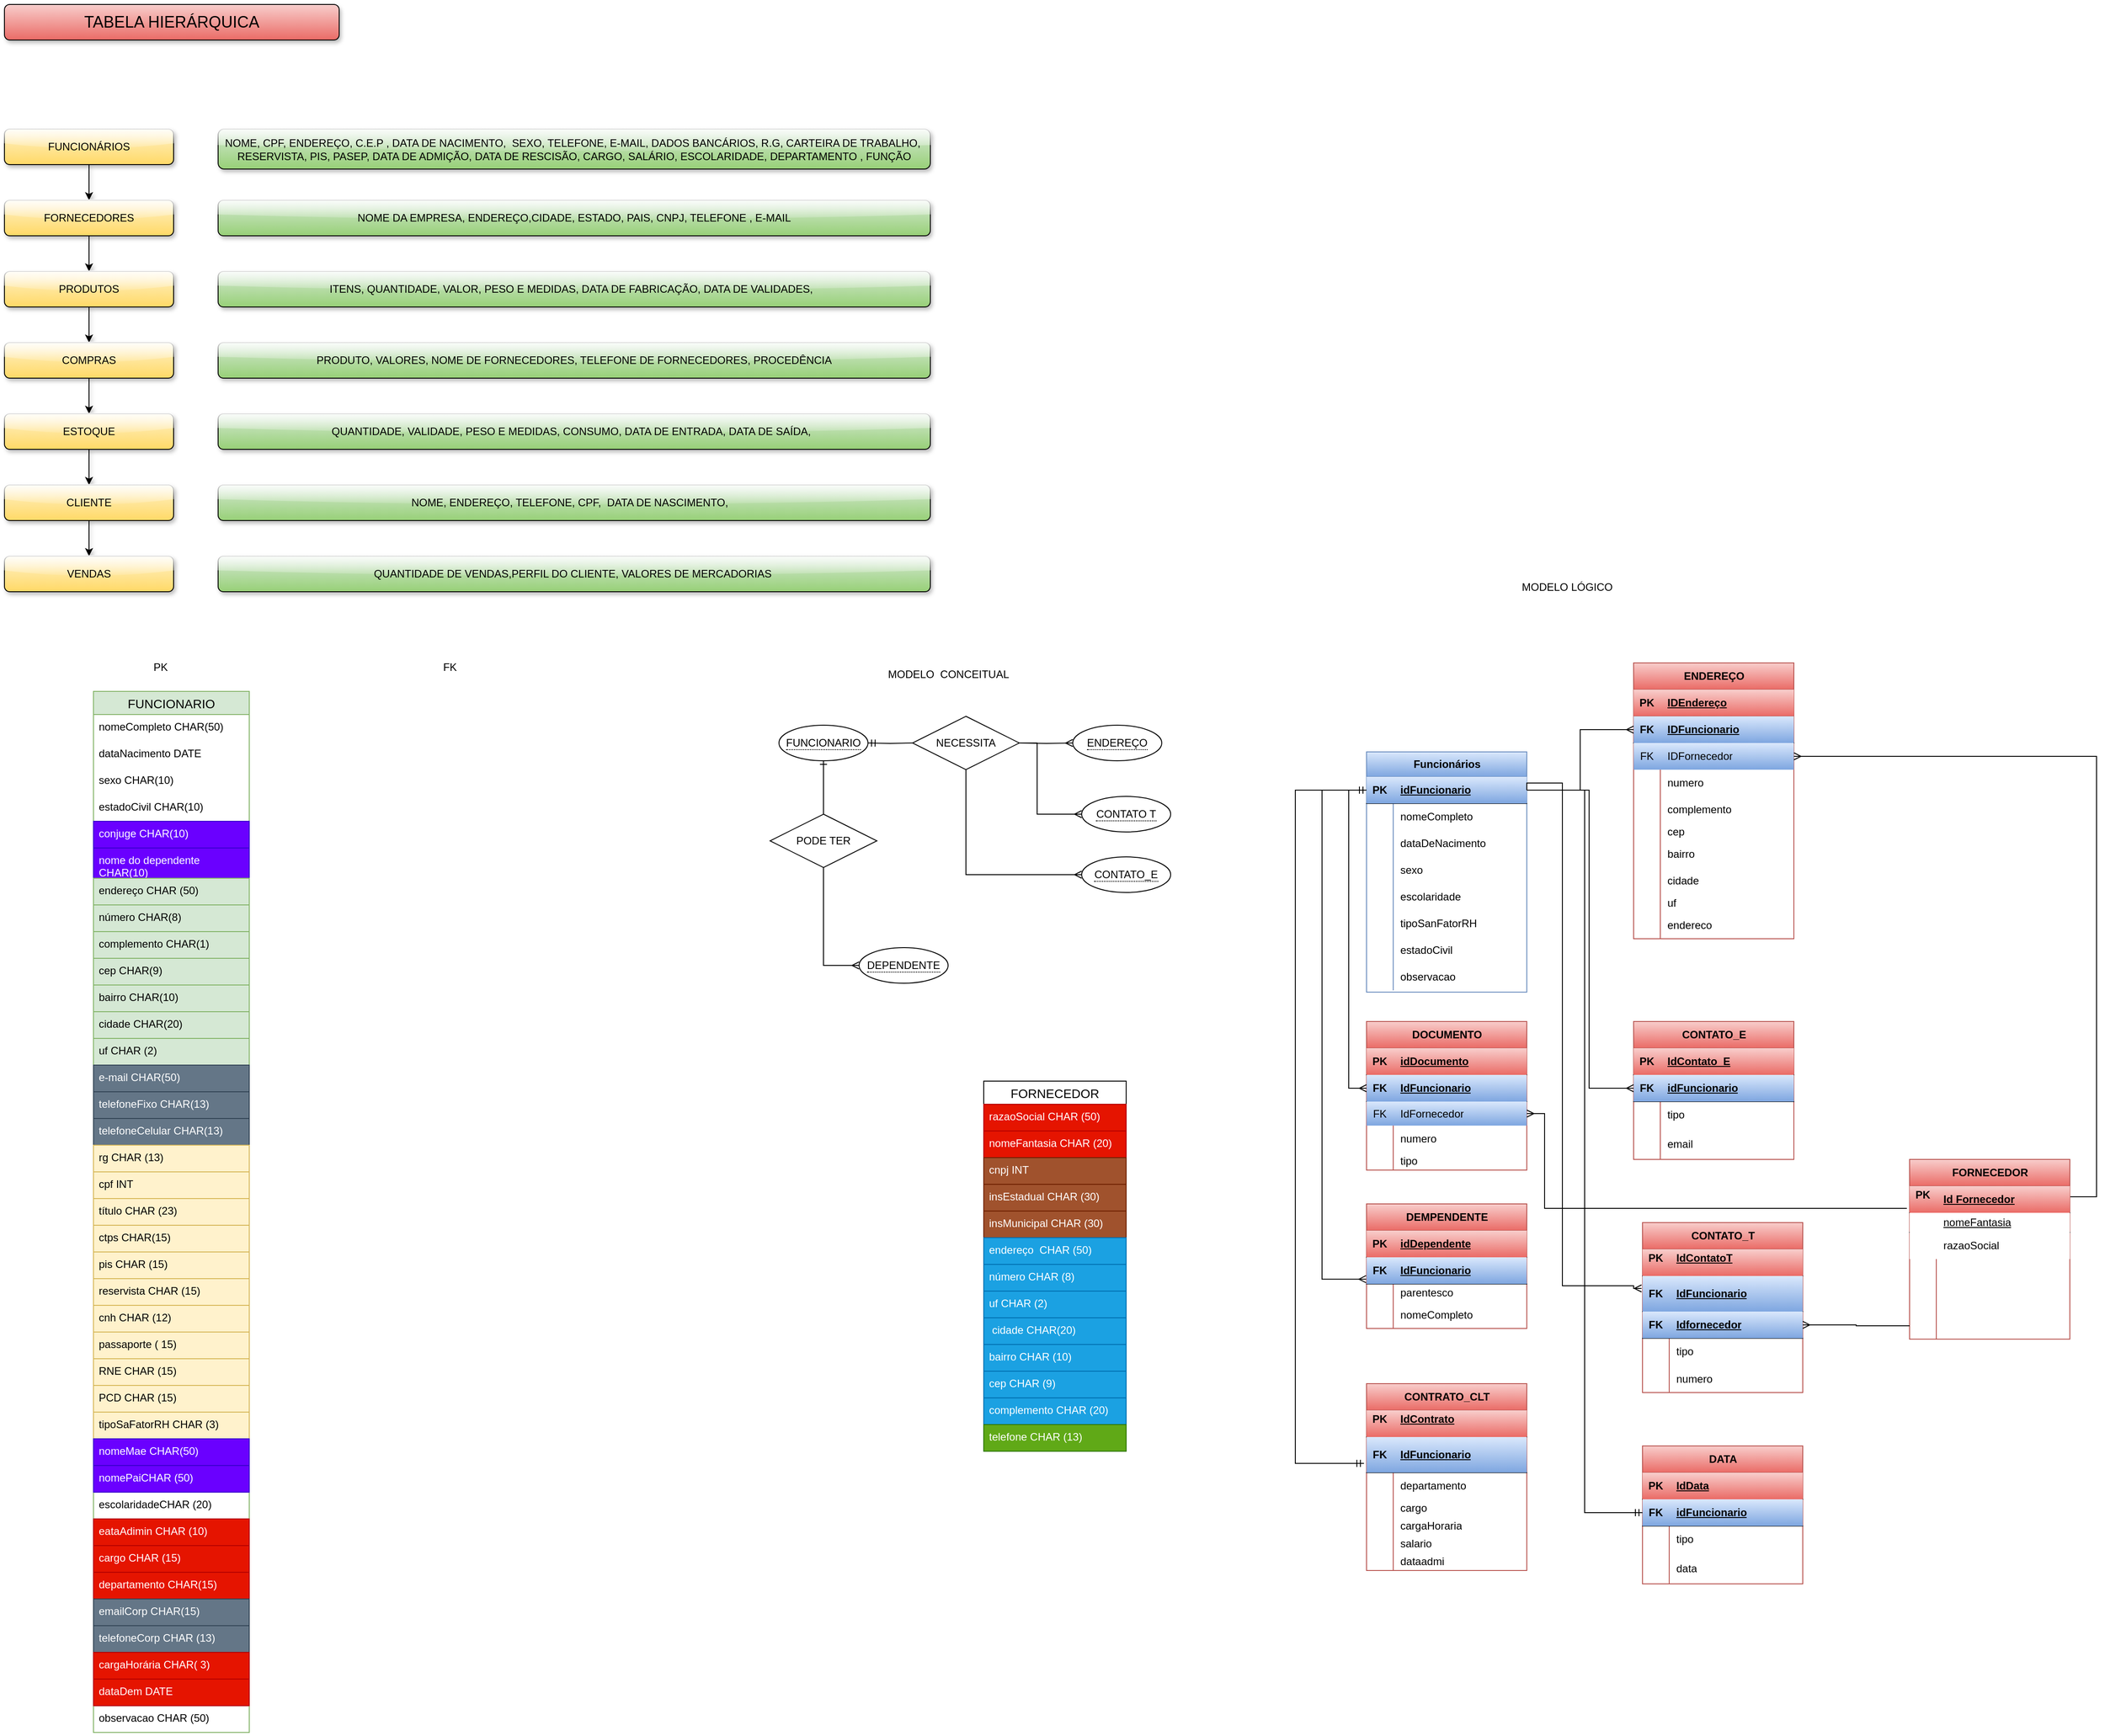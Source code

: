 <mxfile version="24.8.8">
  <diagram name="Página-1" id="y4dnnl2wZTNObxyBW8aC">
    <mxGraphModel dx="1434" dy="746" grid="1" gridSize="10" guides="1" tooltips="1" connect="1" arrows="1" fold="1" page="1" pageScale="1" pageWidth="827" pageHeight="1169" math="0" shadow="0">
      <root>
        <mxCell id="0" />
        <mxCell id="1" parent="0" />
        <mxCell id="ksNAqYeUb4H831WkcKI3-18" style="edgeStyle=orthogonalEdgeStyle;rounded=0;orthogonalLoop=1;jettySize=auto;html=1;exitX=0.5;exitY=1;exitDx=0;exitDy=0;entryX=0.5;entryY=0;entryDx=0;entryDy=0;strokeColor=default;shadow=1;" parent="1" source="ksNAqYeUb4H831WkcKI3-1" target="ksNAqYeUb4H831WkcKI3-2" edge="1">
          <mxGeometry relative="1" as="geometry" />
        </mxCell>
        <mxCell id="ksNAqYeUb4H831WkcKI3-1" value="FUNCIONÁRIOS" style="rounded=1;whiteSpace=wrap;html=1;fillColor=#fff2cc;gradientColor=#ffd966;strokeColor=default;shadow=1;glass=1;" parent="1" vertex="1">
          <mxGeometry x="40" y="180" width="190" height="40" as="geometry" />
        </mxCell>
        <mxCell id="ksNAqYeUb4H831WkcKI3-19" style="edgeStyle=orthogonalEdgeStyle;rounded=0;orthogonalLoop=1;jettySize=auto;html=1;exitX=0.5;exitY=1;exitDx=0;exitDy=0;entryX=0.5;entryY=0;entryDx=0;entryDy=0;strokeColor=default;shadow=1;" parent="1" source="ksNAqYeUb4H831WkcKI3-2" target="ksNAqYeUb4H831WkcKI3-5" edge="1">
          <mxGeometry relative="1" as="geometry" />
        </mxCell>
        <mxCell id="ksNAqYeUb4H831WkcKI3-2" value="FORNECEDORES" style="rounded=1;whiteSpace=wrap;html=1;fillColor=#fff2cc;gradientColor=#ffd966;strokeColor=default;shadow=1;glass=1;" parent="1" vertex="1">
          <mxGeometry x="40" y="260" width="190" height="40" as="geometry" />
        </mxCell>
        <mxCell id="ksNAqYeUb4H831WkcKI3-20" style="edgeStyle=orthogonalEdgeStyle;rounded=0;orthogonalLoop=1;jettySize=auto;html=1;exitX=0.5;exitY=1;exitDx=0;exitDy=0;entryX=0.5;entryY=0;entryDx=0;entryDy=0;strokeColor=default;shadow=1;" parent="1" source="ksNAqYeUb4H831WkcKI3-5" target="ksNAqYeUb4H831WkcKI3-6" edge="1">
          <mxGeometry relative="1" as="geometry" />
        </mxCell>
        <mxCell id="ksNAqYeUb4H831WkcKI3-5" value="PRODUTOS" style="rounded=1;whiteSpace=wrap;html=1;fillColor=#fff2cc;gradientColor=#ffd966;strokeColor=default;shadow=1;glass=1;" parent="1" vertex="1">
          <mxGeometry x="40" y="340" width="190" height="40" as="geometry" />
        </mxCell>
        <mxCell id="ksNAqYeUb4H831WkcKI3-21" style="edgeStyle=orthogonalEdgeStyle;rounded=0;orthogonalLoop=1;jettySize=auto;html=1;exitX=0.5;exitY=1;exitDx=0;exitDy=0;entryX=0.5;entryY=0;entryDx=0;entryDy=0;strokeColor=default;shadow=1;" parent="1" source="ksNAqYeUb4H831WkcKI3-6" target="ksNAqYeUb4H831WkcKI3-7" edge="1">
          <mxGeometry relative="1" as="geometry" />
        </mxCell>
        <mxCell id="ksNAqYeUb4H831WkcKI3-6" value="COMPRAS" style="rounded=1;whiteSpace=wrap;html=1;fillColor=#fff2cc;gradientColor=#ffd966;strokeColor=default;shadow=1;glass=1;" parent="1" vertex="1">
          <mxGeometry x="40" y="420" width="190" height="40" as="geometry" />
        </mxCell>
        <mxCell id="ksNAqYeUb4H831WkcKI3-22" style="edgeStyle=orthogonalEdgeStyle;rounded=0;orthogonalLoop=1;jettySize=auto;html=1;exitX=0.5;exitY=1;exitDx=0;exitDy=0;entryX=0.5;entryY=0;entryDx=0;entryDy=0;strokeColor=default;shadow=1;" parent="1" source="ksNAqYeUb4H831WkcKI3-7" target="ksNAqYeUb4H831WkcKI3-8" edge="1">
          <mxGeometry relative="1" as="geometry" />
        </mxCell>
        <mxCell id="ksNAqYeUb4H831WkcKI3-7" value="ESTOQUE" style="rounded=1;whiteSpace=wrap;html=1;fillColor=#fff2cc;gradientColor=#ffd966;strokeColor=default;shadow=1;glass=1;" parent="1" vertex="1">
          <mxGeometry x="40" y="500" width="190" height="40" as="geometry" />
        </mxCell>
        <mxCell id="ksNAqYeUb4H831WkcKI3-23" style="edgeStyle=orthogonalEdgeStyle;rounded=0;orthogonalLoop=1;jettySize=auto;html=1;exitX=0.5;exitY=1;exitDx=0;exitDy=0;entryX=0.5;entryY=0;entryDx=0;entryDy=0;strokeColor=default;shadow=1;" parent="1" source="ksNAqYeUb4H831WkcKI3-8" target="ksNAqYeUb4H831WkcKI3-9" edge="1">
          <mxGeometry relative="1" as="geometry" />
        </mxCell>
        <mxCell id="ksNAqYeUb4H831WkcKI3-8" value="CLIENTE&lt;span style=&quot;color: rgba(0, 0, 0, 0); font-family: monospace; font-size: 0px; text-align: start; text-wrap-mode: nowrap;&quot;&gt;%3CmxGraphModel%3E%3Croot%3E%3CmxCell%20id%3D%220%22%2F%3E%3CmxCell%20id%3D%221%22%20parent%3D%220%22%2F%3E%3CmxCell%20id%3D%222%22%20value%3D%22FUNCION%C3%81RIOS%22%20style%3D%22rounded%3D1%3BwhiteSpace%3Dwrap%3Bhtml%3D1%3B%22%20vertex%3D%221%22%20parent%3D%221%22%3E%3CmxGeometry%20x%3D%2210%22%20y%3D%22100%22%20width%3D%22190%22%20height%3D%2240%22%20as%3D%22geometry%22%2F%3E%3C%2FmxCell%3E%3C%2Froot%3E%3C%2FmxGraphModel%3E&lt;/span&gt;" style="rounded=1;whiteSpace=wrap;html=1;fillColor=#fff2cc;gradientColor=#ffd966;strokeColor=default;shadow=1;glass=1;" parent="1" vertex="1">
          <mxGeometry x="40" y="580" width="190" height="40" as="geometry" />
        </mxCell>
        <mxCell id="ksNAqYeUb4H831WkcKI3-9" value="VENDAS" style="rounded=1;whiteSpace=wrap;html=1;fillColor=#fff2cc;gradientColor=#ffd966;strokeColor=default;shadow=1;glass=1;" parent="1" vertex="1">
          <mxGeometry x="40" y="660" width="190" height="40" as="geometry" />
        </mxCell>
        <mxCell id="ksNAqYeUb4H831WkcKI3-10" value="NOME, CPF, ENDEREÇO, C.E.P , DATA DE NACIMENTO,&amp;nbsp; SEXO, TELEFONE, E-MAIL, DADOS BANCÁRIOS, R.G, CARTEIRA DE TRABALHO,&amp;nbsp; RESERVISTA, PIS, PASEP, DATA DE ADMIÇÃO, DATA DE RESCISÃO, CARGO, SALÁRIO, ESCOLARIDADE, DEPARTAMENTO , FUNÇÃO&lt;span style=&quot;color: rgba(0, 0, 0, 0); font-family: monospace; font-size: 0px; text-align: start; text-wrap-mode: nowrap;&quot;&gt;%3CmxGraphModel%3E%3Croot%3E%3CmxCell%20id%3D%220%22%2F%3E%3CmxCell%20id%3D%221%22%20parent%3D%220%22%2F%3E%3CmxCell%20id%3D%222%22%20value%3D%22FUNCION%C3%81RIOS%22%20style%3D%22rounded%3D1%3BwhiteSpace%3Dwrap%3Bhtml%3D1%3B%22%20vertex%3D%221%22%20parent%3D%221%22%3E%3CmxGeometry%20x%3D%2210%22%20y%3D%22100%22%20width%3D%22190%22%20height%3D%2240%22%20as%3D%22geometry%22%2F%3E%3C%2FmxCell%3E%3C%2Froot%3E%3C%2FmxGraphModel%3E&lt;/span&gt;" style="rounded=1;whiteSpace=wrap;html=1;fillColor=#d5e8d4;strokeColor=default;gradientColor=#97d077;shadow=1;glass=1;" parent="1" vertex="1">
          <mxGeometry x="280" y="180" width="800" height="45" as="geometry" />
        </mxCell>
        <mxCell id="ksNAqYeUb4H831WkcKI3-11" value="NOME DA EMPRESA, ENDEREÇO,CIDADE, ESTADO, PAIS, CNPJ, TELEFONE , E-MAIL" style="rounded=1;whiteSpace=wrap;html=1;fillColor=#d5e8d4;gradientColor=#97d077;strokeColor=default;shadow=1;glass=1;" parent="1" vertex="1">
          <mxGeometry x="280" y="260" width="800" height="40" as="geometry" />
        </mxCell>
        <mxCell id="ksNAqYeUb4H831WkcKI3-12" value="ITENS, QUANTIDADE, VALOR, PESO E MEDIDAS, DATA DE FABRICAÇÃO, DATA DE VALIDADES,&amp;nbsp;&amp;nbsp;" style="rounded=1;whiteSpace=wrap;html=1;fillColor=#d5e8d4;gradientColor=#97d077;strokeColor=default;shadow=1;glass=1;" parent="1" vertex="1">
          <mxGeometry x="280" y="340" width="800" height="40" as="geometry" />
        </mxCell>
        <mxCell id="ksNAqYeUb4H831WkcKI3-13" value="PRODUTO, VALORES, NOME DE FORNECEDORES, TELEFONE DE FORNECEDORES, PROCEDÊNCIA&lt;span style=&quot;color: rgba(0, 0, 0, 0); font-family: monospace; font-size: 0px; text-align: start; text-wrap-mode: nowrap;&quot;&gt;%3CmxGraphModel%3E%3Croot%3E%3CmxCell%20id%3D%220%22%2F%3E%3CmxCell%20id%3D%221%22%20parent%3D%220%22%2F%3E%3CmxCell%20id%3D%222%22%20value%3D%22%22%20style%3D%22rounded%3D1%3BwhiteSpace%3Dwrap%3Bhtml%3D1%3B%22%20vertex%3D%221%22%20parent%3D%221%22%3E%3CmxGeometry%20x%3D%22320%22%20y%3D%22320%22%20width%3D%22360%22%20height%3D%2240%22%20as%3D%22geometry%22%2F%3E%3C%2FmxCell%3E%3C%2Froot%3E%3C%2FmxGraphModel%3E&lt;/span&gt;" style="rounded=1;whiteSpace=wrap;html=1;fillColor=#d5e8d4;gradientColor=#97d077;strokeColor=default;shadow=1;glass=1;" parent="1" vertex="1">
          <mxGeometry x="280" y="420" width="800" height="40" as="geometry" />
        </mxCell>
        <mxCell id="ksNAqYeUb4H831WkcKI3-14" value="QUANTIDADE, VALIDADE, PESO E MEDIDAS, CONSUMO, DATA DE ENTRADA, DATA DE SAÍDA,&amp;nbsp;&amp;nbsp;&lt;span style=&quot;color: rgba(0, 0, 0, 0); font-family: monospace; font-size: 0px; text-align: start; text-wrap-mode: nowrap;&quot;&gt;%3CmxGraphModel%3E%3Croot%3E%3CmxCell%20id%3D%220%22%2F%3E%3CmxCell%20id%3D%221%22%20parent%3D%220%22%2F%3E%3CmxCell%20id%3D%222%22%20value%3D%22VALORES%26lt%3Bspan%20style%3D%26quot%3Bcolor%3A%20rgba(0%2C%200%2C%200%2C%200)%3B%20font-family%3A%20monospace%3B%20font-size%3A%200px%3B%20text-align%3A%20start%3B%20text-wrap-mode%3A%20nowrap%3B%26quot%3B%26gt%3B%253CmxGraphModel%253E%253Croot%253E%253CmxCell%2520id%253D%25220%2522%252F%253E%253CmxCell%2520id%253D%25221%2522%2520parent%253D%25220%2522%252F%253E%253CmxCell%2520id%253D%25222%2522%2520value%253D%2522%2522%2520style%253D%2522rounded%253D1%253BwhiteSpace%253Dwrap%253Bhtml%253D1%253B%2522%2520vertex%253D%25221%2522%2520parent%253D%25221%2522%253E%253CmxGeometry%2520x%253D%2522320%2522%2520y%253D%2522320%2522%2520width%253D%2522360%2522%2520height%253D%252240%2522%2520as%253D%2522geometry%2522%252F%253E%253C%252FmxCell%253E%253C%252Froot%253E%253C%252FmxGraphModel%253E%26lt%3B%2Fspan%26gt%3B%22%20style%3D%22rounded%3D1%3BwhiteSpace%3Dwrap%3Bhtml%3D1%3B%22%20vertex%3D%221%22%20parent%3D%221%22%3E%3CmxGeometry%20x%3D%22320%22%20y%3D%22320%22%20width%3D%22360%22%20height%3D%2240%22%20as%3D%22geometry%22%2F%3E%3C%2FmxCell%3E%3C%2Froot%3E%3C%2FmxGraphModel%3E&lt;/span&gt;" style="rounded=1;whiteSpace=wrap;html=1;fillColor=#d5e8d4;gradientColor=#97d077;strokeColor=default;shadow=1;glass=1;" parent="1" vertex="1">
          <mxGeometry x="280" y="500" width="800" height="40" as="geometry" />
        </mxCell>
        <mxCell id="ksNAqYeUb4H831WkcKI3-15" value="NOME, ENDEREÇO, TELEFONE, CPF,&amp;nbsp; DATA DE NASCIMENTO,&amp;nbsp;&amp;nbsp;&lt;span style=&quot;color: rgba(0, 0, 0, 0); font-family: monospace; font-size: 0px; text-align: start; text-wrap-mode: nowrap;&quot;&gt;%3CmxGraphModel%3E%3Croot%3E%3CmxCell%20id%3D%220%22%2F%3E%3CmxCell%20id%3D%221%22%20parent%3D%220%22%2F%3E%3CmxCell%20id%3D%222%22%20value%3D%22VALORES%26lt%3Bspan%20style%3D%26quot%3Bcolor%3A%20rgba(0%2C%200%2C%200%2C%200)%3B%20font-family%3A%20monospace%3B%20font-size%3A%200px%3B%20text-align%3A%20start%3B%20text-wrap-mode%3A%20nowrap%3B%26quot%3B%26gt%3B%253CmxGraphModel%253E%253Croot%253E%253CmxCell%2520id%253D%25220%2522%252F%253E%253CmxCell%2520id%253D%25221%2522%2520parent%253D%25220%2522%252F%253E%253CmxCell%2520id%253D%25222%2522%2520value%253D%2522%2522%2520style%253D%2522rounded%253D1%253BwhiteSpace%253Dwrap%253Bhtml%253D1%253B%2522%2520vertex%253D%25221%2522%2520parent%253D%25221%2522%253E%253CmxGeometry%2520x%253D%2522320%2522%2520y%253D%2522320%2522%2520width%253D%2522360%2522%2520height%253D%252240%2522%2520as%253D%2522geometry%2522%252F%253E%253C%252FmxCell%253E%253C%252Froot%253E%253C%252FmxGraphModel%253E%26lt%3B%2Fspan%26gt%3B%22%20style%3D%22rounded%3D1%3BwhiteSpace%3Dwrap%3Bhtml%3D1%3B%22%20vertex%3D%221%22%20parent%3D%221%22%3E%3CmxGeometry%20x%3D%22320%22%20y%3D%22320%22%20width%3D%22360%22%20height%3D%2240%22%20as%3D%22geometry%22%2F%3E%3C%2FmxCell%3E%3C%2Froot%3E%3C%2FmxGraphModel%3E&lt;/span&gt;&amp;nbsp;" style="rounded=1;whiteSpace=wrap;html=1;fillColor=#d5e8d4;gradientColor=#97d077;strokeColor=default;shadow=1;glass=1;" parent="1" vertex="1">
          <mxGeometry x="280" y="580" width="800" height="40" as="geometry" />
        </mxCell>
        <mxCell id="ksNAqYeUb4H831WkcKI3-16" value="&lt;div style=&quot;text-align: center;&quot;&gt;&lt;span style=&quot;text-align: start; background-color: initial;&quot;&gt;QUANTIDADE DE VENDAS,PERFIL DO CLIENTE, VALORES DE MERCADORIAS&amp;nbsp;&lt;/span&gt;&lt;span style=&quot;color: rgba(0, 0, 0, 0); font-family: monospace; font-size: 0px; text-align: start; text-wrap-mode: nowrap; background-color: initial;&quot;&gt;%3CmxGraphModel%3E%3Croot%3E%3CmxCell%20id%3D%220%22%2F%3E%3CmxCell%20id%3D%221%22%20parent%3D%220%22%2F%3E%3CmxCell%20id%3D%222%22%20value%3D%22%22%20style%3D%22rounded%3D1%3BwhiteSpace%3Dwrap%3Bhtml%3D1%3B%22%20vertex%3D%221%22%20parent%3D%221%22%3E%3CmxGeometry%20x%3D%22320%22%20y%3D%22320%22%20width%3D%22360%22%20height%3D%2240%22%20as%3D%22geometry%22%2F%3E%3C%2FmxCell%3E%3C%2Froot%3E%3C%2FmxGraphModel%3E&lt;/span&gt;&lt;/div&gt;" style="rounded=1;whiteSpace=wrap;html=1;fillColor=#d5e8d4;gradientColor=#97d077;strokeColor=default;shadow=1;glass=1;" parent="1" vertex="1">
          <mxGeometry x="280" y="660" width="800" height="40" as="geometry" />
        </mxCell>
        <mxCell id="ksNAqYeUb4H831WkcKI3-17" value="&lt;font style=&quot;font-size: 18px;&quot;&gt;TABELA HIERÁRQUICA&lt;/font&gt;" style="rounded=1;whiteSpace=wrap;html=1;fillColor=#f8cecc;gradientColor=#ea6b66;strokeColor=default;shadow=1;" parent="1" vertex="1">
          <mxGeometry x="40" y="40" width="376" height="40" as="geometry" />
        </mxCell>
        <mxCell id="_D7BOXCxE9na5NiCfDnc-31" value="FUNCIONARIO" style="swimlane;fontStyle=0;childLayout=stackLayout;horizontal=1;startSize=26;horizontalStack=0;resizeParent=1;resizeParentMax=0;resizeLast=0;collapsible=1;marginBottom=0;align=center;fontSize=14;fillColor=#d5e8d4;strokeColor=#82b366;" parent="1" vertex="1">
          <mxGeometry x="140" y="812" width="175" height="1170" as="geometry" />
        </mxCell>
        <mxCell id="_D7BOXCxE9na5NiCfDnc-32" value="&lt;font style=&quot;vertical-align: inherit;&quot;&gt;&lt;font style=&quot;vertical-align: inherit;&quot;&gt;&lt;font style=&quot;vertical-align: inherit;&quot;&gt;&lt;font style=&quot;vertical-align: inherit;&quot;&gt;&lt;font style=&quot;vertical-align: inherit;&quot;&gt;&lt;font style=&quot;vertical-align: inherit;&quot;&gt;&lt;font style=&quot;vertical-align: inherit;&quot;&gt;&lt;font style=&quot;vertical-align: inherit;&quot;&gt;&lt;font style=&quot;vertical-align: inherit;&quot;&gt;&lt;font style=&quot;vertical-align: inherit;&quot;&gt;&lt;font style=&quot;vertical-align: inherit;&quot;&gt;&lt;font style=&quot;vertical-align: inherit;&quot;&gt;&lt;font style=&quot;vertical-align: inherit;&quot;&gt;&lt;font style=&quot;vertical-align: inherit;&quot;&gt;&lt;font style=&quot;vertical-align: inherit;&quot;&gt;&lt;font style=&quot;vertical-align: inherit;&quot;&gt;nomeCompleto CHAR(50)&lt;/font&gt;&lt;/font&gt;&lt;/font&gt;&lt;/font&gt;&lt;/font&gt;&lt;/font&gt;&lt;/font&gt;&lt;/font&gt;&lt;/font&gt;&lt;/font&gt;&lt;/font&gt;&lt;/font&gt;&lt;/font&gt;&lt;/font&gt;&lt;/font&gt;&lt;/font&gt;" style="text;spacingLeft=4;spacingRight=4;overflow=hidden;rotatable=0;points=[[0,0.5],[1,0.5]];portConstraint=eastwest;fontSize=12;whiteSpace=wrap;html=1;" parent="_D7BOXCxE9na5NiCfDnc-31" vertex="1">
          <mxGeometry y="26" width="175" height="30" as="geometry" />
        </mxCell>
        <mxCell id="_D7BOXCxE9na5NiCfDnc-33" value="&lt;font style=&quot;vertical-align: inherit;&quot;&gt;&lt;font style=&quot;vertical-align: inherit;&quot;&gt;&lt;font style=&quot;vertical-align: inherit;&quot;&gt;&lt;font style=&quot;vertical-align: inherit;&quot;&gt;&lt;font style=&quot;vertical-align: inherit;&quot;&gt;&lt;font style=&quot;vertical-align: inherit;&quot;&gt;dataNacimento DATE&lt;/font&gt;&lt;/font&gt;&lt;/font&gt;&lt;/font&gt;&lt;/font&gt;&lt;/font&gt;" style="text;strokeColor=none;fillColor=none;spacingLeft=4;spacingRight=4;overflow=hidden;rotatable=0;points=[[0,0.5],[1,0.5]];portConstraint=eastwest;fontSize=12;whiteSpace=wrap;html=1;" parent="_D7BOXCxE9na5NiCfDnc-31" vertex="1">
          <mxGeometry y="56" width="175" height="30" as="geometry" />
        </mxCell>
        <mxCell id="_D7BOXCxE9na5NiCfDnc-34" value="&lt;font style=&quot;vertical-align: inherit;&quot;&gt;&lt;font style=&quot;vertical-align: inherit;&quot;&gt;&lt;font style=&quot;vertical-align: inherit;&quot;&gt;&lt;font style=&quot;vertical-align: inherit;&quot;&gt;&lt;font style=&quot;vertical-align: inherit;&quot;&gt;&lt;font style=&quot;vertical-align: inherit;&quot;&gt;&lt;font style=&quot;vertical-align: inherit;&quot;&gt;&lt;font style=&quot;vertical-align: inherit;&quot;&gt;&lt;font style=&quot;vertical-align: inherit;&quot;&gt;&lt;font style=&quot;vertical-align: inherit;&quot;&gt;sexo CHAR(10)&lt;/font&gt;&lt;/font&gt;&lt;/font&gt;&lt;/font&gt;&lt;/font&gt;&lt;/font&gt;&lt;/font&gt;&lt;/font&gt;&lt;/font&gt;&lt;/font&gt;" style="text;strokeColor=none;fillColor=none;spacingLeft=4;spacingRight=4;overflow=hidden;rotatable=0;points=[[0,0.5],[1,0.5]];portConstraint=eastwest;fontSize=12;whiteSpace=wrap;html=1;" parent="_D7BOXCxE9na5NiCfDnc-31" vertex="1">
          <mxGeometry y="86" width="175" height="30" as="geometry" />
        </mxCell>
        <mxCell id="_D7BOXCxE9na5NiCfDnc-35" value="&lt;font style=&quot;vertical-align: inherit;&quot;&gt;&lt;font style=&quot;vertical-align: inherit;&quot;&gt;&lt;font style=&quot;vertical-align: inherit;&quot;&gt;&lt;font style=&quot;vertical-align: inherit;&quot;&gt;estadoCivil CHAR(10)&lt;/font&gt;&lt;/font&gt;&lt;/font&gt;&lt;/font&gt;" style="text;strokeColor=none;fillColor=none;spacingLeft=4;spacingRight=4;overflow=hidden;rotatable=0;points=[[0,0.5],[1,0.5]];portConstraint=eastwest;fontSize=12;whiteSpace=wrap;html=1;" parent="_D7BOXCxE9na5NiCfDnc-31" vertex="1">
          <mxGeometry y="116" width="175" height="30" as="geometry" />
        </mxCell>
        <mxCell id="_D7BOXCxE9na5NiCfDnc-36" value="&lt;font style=&quot;vertical-align: inherit;&quot;&gt;&lt;font style=&quot;vertical-align: inherit;&quot;&gt;&lt;font style=&quot;vertical-align: inherit;&quot;&gt;&lt;font style=&quot;vertical-align: inherit;&quot;&gt;conjuge CHAR(10)&lt;/font&gt;&lt;/font&gt;&lt;/font&gt;&lt;/font&gt;" style="text;strokeColor=#3700CC;fillColor=#6a00ff;spacingLeft=4;spacingRight=4;overflow=hidden;rotatable=0;points=[[0,0.5],[1,0.5]];portConstraint=eastwest;fontSize=12;whiteSpace=wrap;html=1;fontColor=#ffffff;" parent="_D7BOXCxE9na5NiCfDnc-31" vertex="1">
          <mxGeometry y="146" width="175" height="30" as="geometry" />
        </mxCell>
        <mxCell id="SWbYY-C7VWqm59K0VPXE-5" value="&lt;font style=&quot;vertical-align: inherit;&quot;&gt;&lt;font style=&quot;vertical-align: inherit;&quot;&gt;&lt;font style=&quot;vertical-align: inherit;&quot;&gt;&lt;font style=&quot;vertical-align: inherit;&quot;&gt;nome do dependente CHAR(10)&lt;/font&gt;&lt;/font&gt;&lt;/font&gt;&lt;/font&gt;" style="text;strokeColor=#3700CC;fillColor=#6a00ff;spacingLeft=4;spacingRight=4;overflow=hidden;rotatable=0;points=[[0,0.5],[1,0.5]];portConstraint=eastwest;fontSize=12;whiteSpace=wrap;html=1;fontColor=#ffffff;" parent="_D7BOXCxE9na5NiCfDnc-31" vertex="1">
          <mxGeometry y="176" width="175" height="34" as="geometry" />
        </mxCell>
        <mxCell id="_D7BOXCxE9na5NiCfDnc-37" value="&lt;font style=&quot;vertical-align: inherit;&quot;&gt;&lt;font style=&quot;vertical-align: inherit;&quot;&gt;&lt;font style=&quot;vertical-align: inherit;&quot;&gt;&lt;font style=&quot;vertical-align: inherit;&quot;&gt;endereço CHAR (50)&lt;/font&gt;&lt;/font&gt;&lt;span style=&quot;white-space: pre;&quot;&gt;&#x9;&lt;/span&gt;&lt;/font&gt;&lt;/font&gt;" style="text;strokeColor=#82b366;fillColor=#d5e8d4;spacingLeft=4;spacingRight=4;overflow=hidden;rotatable=0;points=[[0,0.5],[1,0.5]];portConstraint=eastwest;fontSize=12;whiteSpace=wrap;html=1;" parent="_D7BOXCxE9na5NiCfDnc-31" vertex="1">
          <mxGeometry y="210" width="175" height="30" as="geometry" />
        </mxCell>
        <mxCell id="_D7BOXCxE9na5NiCfDnc-38" value="&lt;font style=&quot;vertical-align: inherit;&quot;&gt;&lt;font style=&quot;vertical-align: inherit;&quot;&gt;&lt;font style=&quot;vertical-align: inherit;&quot;&gt;&lt;font style=&quot;vertical-align: inherit;&quot;&gt;&lt;font style=&quot;vertical-align: inherit;&quot;&gt;&lt;font style=&quot;vertical-align: inherit;&quot;&gt;&lt;font style=&quot;vertical-align: inherit;&quot;&gt;&lt;font style=&quot;vertical-align: inherit;&quot;&gt;número CHAR(8)&lt;/font&gt;&lt;/font&gt;&lt;/font&gt;&lt;/font&gt;&lt;/font&gt;&lt;/font&gt;&lt;/font&gt;&lt;/font&gt;" style="text;strokeColor=#82b366;fillColor=#d5e8d4;spacingLeft=4;spacingRight=4;overflow=hidden;rotatable=0;points=[[0,0.5],[1,0.5]];portConstraint=eastwest;fontSize=12;whiteSpace=wrap;html=1;" parent="_D7BOXCxE9na5NiCfDnc-31" vertex="1">
          <mxGeometry y="240" width="175" height="30" as="geometry" />
        </mxCell>
        <mxCell id="_D7BOXCxE9na5NiCfDnc-39" value="&lt;font style=&quot;vertical-align: inherit;&quot;&gt;&lt;font style=&quot;vertical-align: inherit;&quot;&gt;&lt;font style=&quot;vertical-align: inherit;&quot;&gt;&lt;font style=&quot;vertical-align: inherit;&quot;&gt;&lt;font style=&quot;vertical-align: inherit;&quot;&gt;&lt;font style=&quot;vertical-align: inherit;&quot;&gt;complemento CHAR(1)&lt;/font&gt;&lt;/font&gt;&lt;/font&gt;&lt;/font&gt;&lt;/font&gt;&lt;/font&gt;" style="text;strokeColor=#82b366;fillColor=#d5e8d4;spacingLeft=4;spacingRight=4;overflow=hidden;rotatable=0;points=[[0,0.5],[1,0.5]];portConstraint=eastwest;fontSize=12;whiteSpace=wrap;html=1;" parent="_D7BOXCxE9na5NiCfDnc-31" vertex="1">
          <mxGeometry y="270" width="175" height="30" as="geometry" />
        </mxCell>
        <mxCell id="_D7BOXCxE9na5NiCfDnc-40" value="&lt;font style=&quot;vertical-align: inherit;&quot;&gt;&lt;font style=&quot;vertical-align: inherit;&quot;&gt;cep CHAR(9)&lt;/font&gt;&lt;/font&gt;" style="text;strokeColor=#82b366;fillColor=#d5e8d4;spacingLeft=4;spacingRight=4;overflow=hidden;rotatable=0;points=[[0,0.5],[1,0.5]];portConstraint=eastwest;fontSize=12;whiteSpace=wrap;html=1;" parent="_D7BOXCxE9na5NiCfDnc-31" vertex="1">
          <mxGeometry y="300" width="175" height="30" as="geometry" />
        </mxCell>
        <mxCell id="_D7BOXCxE9na5NiCfDnc-41" value="&lt;font style=&quot;vertical-align: inherit;&quot;&gt;&lt;font style=&quot;vertical-align: inherit;&quot;&gt;&lt;font style=&quot;vertical-align: inherit;&quot;&gt;&lt;font style=&quot;vertical-align: inherit;&quot;&gt;bairro CHAR(10)&lt;/font&gt;&lt;/font&gt;&lt;/font&gt;&lt;/font&gt;" style="text;strokeColor=#82b366;fillColor=#d5e8d4;spacingLeft=4;spacingRight=4;overflow=hidden;rotatable=0;points=[[0,0.5],[1,0.5]];portConstraint=eastwest;fontSize=12;whiteSpace=wrap;html=1;" parent="_D7BOXCxE9na5NiCfDnc-31" vertex="1">
          <mxGeometry y="330" width="175" height="30" as="geometry" />
        </mxCell>
        <mxCell id="_D7BOXCxE9na5NiCfDnc-42" value="&lt;font style=&quot;vertical-align: inherit;&quot;&gt;&lt;font style=&quot;vertical-align: inherit;&quot;&gt;&lt;font style=&quot;vertical-align: inherit;&quot;&gt;&lt;font style=&quot;vertical-align: inherit;&quot;&gt;cidade CHAR(20)&lt;/font&gt;&lt;/font&gt;&lt;/font&gt;&lt;/font&gt;" style="text;strokeColor=#82b366;fillColor=#d5e8d4;spacingLeft=4;spacingRight=4;overflow=hidden;rotatable=0;points=[[0,0.5],[1,0.5]];portConstraint=eastwest;fontSize=12;whiteSpace=wrap;html=1;" parent="_D7BOXCxE9na5NiCfDnc-31" vertex="1">
          <mxGeometry y="360" width="175" height="30" as="geometry" />
        </mxCell>
        <mxCell id="_D7BOXCxE9na5NiCfDnc-103" value="&lt;font style=&quot;vertical-align: inherit;&quot;&gt;&lt;font style=&quot;vertical-align: inherit;&quot;&gt;&lt;font style=&quot;vertical-align: inherit;&quot;&gt;&lt;font style=&quot;vertical-align: inherit;&quot;&gt;uf CHAR (2)&lt;/font&gt;&lt;/font&gt;&lt;/font&gt;&lt;/font&gt;" style="text;strokeColor=#82b366;fillColor=#d5e8d4;spacingLeft=4;spacingRight=4;overflow=hidden;rotatable=0;points=[[0,0.5],[1,0.5]];portConstraint=eastwest;fontSize=12;whiteSpace=wrap;html=1;" parent="_D7BOXCxE9na5NiCfDnc-31" vertex="1">
          <mxGeometry y="390" width="175" height="30" as="geometry" />
        </mxCell>
        <mxCell id="_D7BOXCxE9na5NiCfDnc-44" value="&lt;font style=&quot;vertical-align: inherit;&quot;&gt;&lt;font style=&quot;vertical-align: inherit;&quot;&gt;&lt;font style=&quot;vertical-align: inherit;&quot;&gt;&lt;font style=&quot;vertical-align: inherit;&quot;&gt;&lt;font style=&quot;vertical-align: inherit;&quot;&gt;&lt;font style=&quot;vertical-align: inherit;&quot;&gt;&lt;font style=&quot;vertical-align: inherit;&quot;&gt;&lt;font style=&quot;vertical-align: inherit;&quot;&gt;&lt;font style=&quot;vertical-align: inherit;&quot;&gt;&lt;font style=&quot;vertical-align: inherit;&quot;&gt;e-mail CHAR(50)&lt;/font&gt;&lt;/font&gt;&lt;/font&gt;&lt;/font&gt;&lt;/font&gt;&lt;/font&gt;&lt;/font&gt;&lt;/font&gt;&lt;/font&gt;&lt;/font&gt;" style="text;strokeColor=#314354;fillColor=#647687;spacingLeft=4;spacingRight=4;overflow=hidden;rotatable=0;points=[[0,0.5],[1,0.5]];portConstraint=eastwest;fontSize=12;whiteSpace=wrap;html=1;fontColor=#ffffff;" parent="_D7BOXCxE9na5NiCfDnc-31" vertex="1">
          <mxGeometry y="420" width="175" height="30" as="geometry" />
        </mxCell>
        <mxCell id="_D7BOXCxE9na5NiCfDnc-46" value="&lt;font style=&quot;vertical-align: inherit;&quot;&gt;&lt;font style=&quot;vertical-align: inherit;&quot;&gt;&lt;font style=&quot;vertical-align: inherit;&quot;&gt;&lt;font style=&quot;vertical-align: inherit;&quot;&gt;&lt;font style=&quot;vertical-align: inherit;&quot;&gt;&lt;font style=&quot;vertical-align: inherit;&quot;&gt;&lt;font style=&quot;vertical-align: inherit;&quot;&gt;&lt;font style=&quot;vertical-align: inherit;&quot;&gt;telefoneFixo CHAR(13)&lt;/font&gt;&lt;/font&gt;&lt;/font&gt;&lt;/font&gt;&lt;/font&gt;&lt;/font&gt;&lt;/font&gt;&lt;/font&gt;" style="text;strokeColor=#314354;fillColor=#647687;spacingLeft=4;spacingRight=4;overflow=hidden;rotatable=0;points=[[0,0.5],[1,0.5]];portConstraint=eastwest;fontSize=12;whiteSpace=wrap;html=1;fontColor=#ffffff;" parent="_D7BOXCxE9na5NiCfDnc-31" vertex="1">
          <mxGeometry y="450" width="175" height="30" as="geometry" />
        </mxCell>
        <mxCell id="_D7BOXCxE9na5NiCfDnc-47" value="&lt;font style=&quot;vertical-align: inherit;&quot;&gt;&lt;font style=&quot;vertical-align: inherit;&quot;&gt;&lt;font style=&quot;vertical-align: inherit;&quot;&gt;&lt;font style=&quot;vertical-align: inherit;&quot;&gt;telefoneCelular CHAR(13)&lt;/font&gt;&lt;/font&gt;&lt;/font&gt;&lt;/font&gt;" style="text;strokeColor=#314354;fillColor=#647687;spacingLeft=4;spacingRight=4;overflow=hidden;rotatable=0;points=[[0,0.5],[1,0.5]];portConstraint=eastwest;fontSize=12;whiteSpace=wrap;html=1;fontColor=#ffffff;" parent="_D7BOXCxE9na5NiCfDnc-31" vertex="1">
          <mxGeometry y="480" width="175" height="30" as="geometry" />
        </mxCell>
        <mxCell id="_D7BOXCxE9na5NiCfDnc-48" value="&lt;font style=&quot;vertical-align: inherit;&quot;&gt;&lt;font style=&quot;vertical-align: inherit;&quot;&gt;rg CHAR (13)&lt;/font&gt;&lt;/font&gt;" style="text;strokeColor=#d6b656;fillColor=#fff2cc;spacingLeft=4;spacingRight=4;overflow=hidden;rotatable=0;points=[[0,0.5],[1,0.5]];portConstraint=eastwest;fontSize=12;whiteSpace=wrap;html=1;" parent="_D7BOXCxE9na5NiCfDnc-31" vertex="1">
          <mxGeometry y="510" width="175" height="30" as="geometry" />
        </mxCell>
        <mxCell id="_D7BOXCxE9na5NiCfDnc-49" value="&lt;font style=&quot;vertical-align: inherit;&quot;&gt;&lt;font style=&quot;vertical-align: inherit;&quot;&gt;&lt;font style=&quot;vertical-align: inherit;&quot;&gt;&lt;font style=&quot;vertical-align: inherit;&quot;&gt;&lt;font style=&quot;vertical-align: inherit;&quot;&gt;&lt;font style=&quot;vertical-align: inherit;&quot;&gt;&lt;font style=&quot;vertical-align: inherit;&quot;&gt;&lt;font style=&quot;vertical-align: inherit;&quot;&gt;&lt;font style=&quot;vertical-align: inherit;&quot;&gt;&lt;font style=&quot;vertical-align: inherit;&quot;&gt;&lt;font style=&quot;vertical-align: inherit;&quot;&gt;&lt;font style=&quot;vertical-align: inherit;&quot;&gt;&lt;font style=&quot;vertical-align: inherit;&quot;&gt;&lt;font style=&quot;vertical-align: inherit;&quot;&gt;cpf INT&lt;/font&gt;&lt;/font&gt;&lt;/font&gt;&lt;/font&gt;&lt;/font&gt;&lt;/font&gt;&lt;/font&gt;&lt;/font&gt;&lt;/font&gt;&lt;/font&gt;&lt;/font&gt;&lt;/font&gt;&lt;/font&gt;&lt;/font&gt;" style="text;strokeColor=#d6b656;fillColor=#fff2cc;spacingLeft=4;spacingRight=4;overflow=hidden;rotatable=0;points=[[0,0.5],[1,0.5]];portConstraint=eastwest;fontSize=12;whiteSpace=wrap;html=1;" parent="_D7BOXCxE9na5NiCfDnc-31" vertex="1">
          <mxGeometry y="540" width="175" height="30" as="geometry" />
        </mxCell>
        <mxCell id="_D7BOXCxE9na5NiCfDnc-50" value="&lt;font style=&quot;vertical-align: inherit;&quot;&gt;&lt;font style=&quot;vertical-align: inherit;&quot;&gt;&lt;font style=&quot;vertical-align: inherit;&quot;&gt;&lt;font style=&quot;vertical-align: inherit;&quot;&gt;&lt;font style=&quot;vertical-align: inherit;&quot;&gt;&lt;font style=&quot;vertical-align: inherit;&quot;&gt;título CHAR (23)&lt;/font&gt;&lt;/font&gt;&lt;/font&gt;&lt;/font&gt;&lt;/font&gt;&lt;/font&gt;" style="text;strokeColor=#d6b656;fillColor=#fff2cc;spacingLeft=4;spacingRight=4;overflow=hidden;rotatable=0;points=[[0,0.5],[1,0.5]];portConstraint=eastwest;fontSize=12;whiteSpace=wrap;html=1;" parent="_D7BOXCxE9na5NiCfDnc-31" vertex="1">
          <mxGeometry y="570" width="175" height="30" as="geometry" />
        </mxCell>
        <mxCell id="_D7BOXCxE9na5NiCfDnc-51" value="&lt;font style=&quot;vertical-align: inherit;&quot;&gt;&lt;font style=&quot;vertical-align: inherit;&quot;&gt;&lt;font style=&quot;vertical-align: inherit;&quot;&gt;&lt;font style=&quot;vertical-align: inherit;&quot;&gt;&lt;font style=&quot;vertical-align: inherit;&quot;&gt;&lt;font style=&quot;vertical-align: inherit;&quot;&gt;ctps CHAR(15)&lt;/font&gt;&lt;/font&gt;&lt;/font&gt;&lt;/font&gt;&lt;/font&gt;&lt;/font&gt;" style="text;strokeColor=#d6b656;fillColor=#fff2cc;spacingLeft=4;spacingRight=4;overflow=hidden;rotatable=0;points=[[0,0.5],[1,0.5]];portConstraint=eastwest;fontSize=12;whiteSpace=wrap;html=1;" parent="_D7BOXCxE9na5NiCfDnc-31" vertex="1">
          <mxGeometry y="600" width="175" height="30" as="geometry" />
        </mxCell>
        <mxCell id="_D7BOXCxE9na5NiCfDnc-52" value="&lt;font style=&quot;vertical-align: inherit;&quot;&gt;&lt;font style=&quot;vertical-align: inherit;&quot;&gt;pis CHAR (15)&lt;/font&gt;&lt;/font&gt;" style="text;strokeColor=#d6b656;fillColor=#fff2cc;spacingLeft=4;spacingRight=4;overflow=hidden;rotatable=0;points=[[0,0.5],[1,0.5]];portConstraint=eastwest;fontSize=12;whiteSpace=wrap;html=1;" parent="_D7BOXCxE9na5NiCfDnc-31" vertex="1">
          <mxGeometry y="630" width="175" height="30" as="geometry" />
        </mxCell>
        <mxCell id="_D7BOXCxE9na5NiCfDnc-53" value="&lt;font style=&quot;vertical-align: inherit;&quot;&gt;&lt;font style=&quot;vertical-align: inherit;&quot;&gt;&lt;font style=&quot;vertical-align: inherit;&quot;&gt;&lt;font style=&quot;vertical-align: inherit;&quot;&gt;&lt;font style=&quot;vertical-align: inherit;&quot;&gt;&lt;font style=&quot;vertical-align: inherit;&quot;&gt;&lt;font style=&quot;vertical-align: inherit;&quot;&gt;&lt;font style=&quot;vertical-align: inherit;&quot;&gt;reservista CHAR (15)&lt;/font&gt;&lt;/font&gt;&lt;/font&gt;&lt;/font&gt;&lt;/font&gt;&lt;/font&gt;&lt;/font&gt;&lt;/font&gt;" style="text;strokeColor=#d6b656;fillColor=#fff2cc;spacingLeft=4;spacingRight=4;overflow=hidden;rotatable=0;points=[[0,0.5],[1,0.5]];portConstraint=eastwest;fontSize=12;whiteSpace=wrap;html=1;" parent="_D7BOXCxE9na5NiCfDnc-31" vertex="1">
          <mxGeometry y="660" width="175" height="30" as="geometry" />
        </mxCell>
        <mxCell id="_D7BOXCxE9na5NiCfDnc-54" value="&lt;font style=&quot;vertical-align: inherit;&quot;&gt;&lt;font style=&quot;vertical-align: inherit;&quot;&gt;&lt;font style=&quot;vertical-align: inherit;&quot;&gt;&lt;font style=&quot;vertical-align: inherit;&quot;&gt;&lt;font style=&quot;vertical-align: inherit;&quot;&gt;&lt;font style=&quot;vertical-align: inherit;&quot;&gt;cnh CHAR (12)&lt;/font&gt;&lt;/font&gt;&lt;/font&gt;&lt;/font&gt;&lt;/font&gt;&lt;/font&gt;" style="text;strokeColor=#d6b656;fillColor=#fff2cc;spacingLeft=4;spacingRight=4;overflow=hidden;rotatable=0;points=[[0,0.5],[1,0.5]];portConstraint=eastwest;fontSize=12;whiteSpace=wrap;html=1;" parent="_D7BOXCxE9na5NiCfDnc-31" vertex="1">
          <mxGeometry y="690" width="175" height="30" as="geometry" />
        </mxCell>
        <mxCell id="_D7BOXCxE9na5NiCfDnc-55" value="&lt;font style=&quot;vertical-align: inherit;&quot;&gt;&lt;font style=&quot;vertical-align: inherit;&quot;&gt;&lt;font style=&quot;vertical-align: inherit;&quot;&gt;&lt;font style=&quot;vertical-align: inherit;&quot;&gt;&lt;font style=&quot;vertical-align: inherit;&quot;&gt;&lt;font style=&quot;vertical-align: inherit;&quot;&gt;passaporte ( 15)&lt;/font&gt;&lt;/font&gt;&lt;/font&gt;&lt;/font&gt;&lt;/font&gt;&lt;/font&gt;" style="text;strokeColor=#d6b656;fillColor=#fff2cc;spacingLeft=4;spacingRight=4;overflow=hidden;rotatable=0;points=[[0,0.5],[1,0.5]];portConstraint=eastwest;fontSize=12;whiteSpace=wrap;html=1;" parent="_D7BOXCxE9na5NiCfDnc-31" vertex="1">
          <mxGeometry y="720" width="175" height="30" as="geometry" />
        </mxCell>
        <mxCell id="_D7BOXCxE9na5NiCfDnc-58" value="&lt;font style=&quot;vertical-align: inherit;&quot;&gt;&lt;font style=&quot;vertical-align: inherit;&quot;&gt;&lt;font style=&quot;vertical-align: inherit;&quot;&gt;&lt;font style=&quot;vertical-align: inherit;&quot;&gt;&lt;font style=&quot;vertical-align: inherit;&quot;&gt;&lt;font style=&quot;vertical-align: inherit;&quot;&gt;RNE CHAR (15)&lt;/font&gt;&lt;/font&gt;&lt;/font&gt;&lt;/font&gt;&lt;/font&gt;&lt;/font&gt;" style="text;strokeColor=#d6b656;fillColor=#fff2cc;spacingLeft=4;spacingRight=4;overflow=hidden;rotatable=0;points=[[0,0.5],[1,0.5]];portConstraint=eastwest;fontSize=12;whiteSpace=wrap;html=1;" parent="_D7BOXCxE9na5NiCfDnc-31" vertex="1">
          <mxGeometry y="750" width="175" height="30" as="geometry" />
        </mxCell>
        <mxCell id="_D7BOXCxE9na5NiCfDnc-56" value="&lt;font style=&quot;vertical-align: inherit;&quot;&gt;&lt;font style=&quot;vertical-align: inherit;&quot;&gt;&lt;font style=&quot;vertical-align: inherit;&quot;&gt;&lt;font style=&quot;vertical-align: inherit;&quot;&gt;&lt;font style=&quot;vertical-align: inherit;&quot;&gt;&lt;font style=&quot;vertical-align: inherit;&quot;&gt;&lt;font style=&quot;vertical-align: inherit;&quot;&gt;&lt;font style=&quot;vertical-align: inherit;&quot;&gt;&lt;font style=&quot;vertical-align: inherit;&quot;&gt;&lt;font style=&quot;vertical-align: inherit;&quot;&gt;&lt;font style=&quot;vertical-align: inherit;&quot;&gt;&lt;font style=&quot;vertical-align: inherit;&quot;&gt;PCD CHAR (15)&lt;/font&gt;&lt;/font&gt;&lt;/font&gt;&lt;/font&gt;&lt;/font&gt;&lt;/font&gt;&lt;/font&gt;&lt;/font&gt;&lt;/font&gt;&lt;/font&gt;&lt;/font&gt;&lt;/font&gt;" style="text;strokeColor=#d6b656;fillColor=#fff2cc;spacingLeft=4;spacingRight=4;overflow=hidden;rotatable=0;points=[[0,0.5],[1,0.5]];portConstraint=eastwest;fontSize=12;whiteSpace=wrap;html=1;" parent="_D7BOXCxE9na5NiCfDnc-31" vertex="1">
          <mxGeometry y="780" width="175" height="30" as="geometry" />
        </mxCell>
        <mxCell id="_D7BOXCxE9na5NiCfDnc-57" value="&lt;font style=&quot;vertical-align: inherit;&quot;&gt;&lt;font style=&quot;vertical-align: inherit;&quot;&gt;&lt;font style=&quot;vertical-align: inherit;&quot;&gt;&lt;font style=&quot;vertical-align: inherit;&quot;&gt;tipoSaFatorRH CHAR (3)&lt;/font&gt;&lt;/font&gt;&lt;/font&gt;&lt;/font&gt;" style="text;strokeColor=#d6b656;fillColor=#fff2cc;spacingLeft=4;spacingRight=4;overflow=hidden;rotatable=0;points=[[0,0.5],[1,0.5]];portConstraint=eastwest;fontSize=12;whiteSpace=wrap;html=1;" parent="_D7BOXCxE9na5NiCfDnc-31" vertex="1">
          <mxGeometry y="810" width="175" height="30" as="geometry" />
        </mxCell>
        <mxCell id="_D7BOXCxE9na5NiCfDnc-59" value="&lt;font style=&quot;vertical-align: inherit;&quot;&gt;&lt;font style=&quot;vertical-align: inherit;&quot;&gt;&lt;font style=&quot;vertical-align: inherit;&quot;&gt;&lt;font style=&quot;vertical-align: inherit;&quot;&gt;&lt;font style=&quot;vertical-align: inherit;&quot;&gt;&lt;font style=&quot;vertical-align: inherit;&quot;&gt;nomeMae CHAR(50)&lt;/font&gt;&lt;/font&gt;&lt;/font&gt;&lt;/font&gt;&lt;/font&gt;&lt;/font&gt;" style="text;strokeColor=#3700CC;fillColor=#6a00ff;spacingLeft=4;spacingRight=4;overflow=hidden;rotatable=0;points=[[0,0.5],[1,0.5]];portConstraint=eastwest;fontSize=12;whiteSpace=wrap;html=1;fontColor=#ffffff;" parent="_D7BOXCxE9na5NiCfDnc-31" vertex="1">
          <mxGeometry y="840" width="175" height="30" as="geometry" />
        </mxCell>
        <mxCell id="_D7BOXCxE9na5NiCfDnc-60" value="&lt;font style=&quot;vertical-align: inherit;&quot;&gt;&lt;font style=&quot;vertical-align: inherit;&quot;&gt;&lt;font style=&quot;vertical-align: inherit;&quot;&gt;&lt;font style=&quot;vertical-align: inherit;&quot;&gt;nomePaiCHAR (50)&lt;/font&gt;&lt;/font&gt;&lt;/font&gt;&lt;/font&gt;" style="text;strokeColor=#3700CC;fillColor=#6a00ff;spacingLeft=4;spacingRight=4;overflow=hidden;rotatable=0;points=[[0,0.5],[1,0.5]];portConstraint=eastwest;fontSize=12;whiteSpace=wrap;html=1;fontColor=#ffffff;" parent="_D7BOXCxE9na5NiCfDnc-31" vertex="1">
          <mxGeometry y="870" width="175" height="30" as="geometry" />
        </mxCell>
        <mxCell id="_D7BOXCxE9na5NiCfDnc-61" value="&lt;font style=&quot;vertical-align: inherit;&quot;&gt;&lt;font style=&quot;vertical-align: inherit;&quot;&gt;&lt;font style=&quot;vertical-align: inherit;&quot;&gt;&lt;font style=&quot;vertical-align: inherit;&quot;&gt;&lt;font style=&quot;vertical-align: inherit;&quot;&gt;&lt;font style=&quot;vertical-align: inherit;&quot;&gt;escolaridadeCHAR (20)&lt;/font&gt;&lt;/font&gt;&lt;/font&gt;&lt;/font&gt;&lt;/font&gt;&lt;/font&gt;" style="text;spacingLeft=4;spacingRight=4;overflow=hidden;rotatable=0;points=[[0,0.5],[1,0.5]];portConstraint=eastwest;fontSize=12;whiteSpace=wrap;html=1;" parent="_D7BOXCxE9na5NiCfDnc-31" vertex="1">
          <mxGeometry y="900" width="175" height="30" as="geometry" />
        </mxCell>
        <mxCell id="_D7BOXCxE9na5NiCfDnc-62" value="&lt;font style=&quot;vertical-align: inherit;&quot;&gt;&lt;font style=&quot;vertical-align: inherit;&quot;&gt;eataAdimin CHAR (10)&lt;/font&gt;&lt;/font&gt;" style="text;strokeColor=#B20000;fillColor=#e51400;spacingLeft=4;spacingRight=4;overflow=hidden;rotatable=0;points=[[0,0.5],[1,0.5]];portConstraint=eastwest;fontSize=12;whiteSpace=wrap;html=1;fontColor=#ffffff;" parent="_D7BOXCxE9na5NiCfDnc-31" vertex="1">
          <mxGeometry y="930" width="175" height="30" as="geometry" />
        </mxCell>
        <mxCell id="_D7BOXCxE9na5NiCfDnc-63" value="&lt;font style=&quot;vertical-align: inherit;&quot;&gt;&lt;font style=&quot;vertical-align: inherit;&quot;&gt;&lt;font style=&quot;vertical-align: inherit;&quot;&gt;&lt;font style=&quot;vertical-align: inherit;&quot;&gt;&lt;font style=&quot;vertical-align: inherit;&quot;&gt;&lt;font style=&quot;vertical-align: inherit;&quot;&gt;cargo CHAR (15)&lt;/font&gt;&lt;/font&gt;&lt;/font&gt;&lt;/font&gt;&lt;/font&gt;&lt;/font&gt;" style="text;strokeColor=#B20000;fillColor=#e51400;spacingLeft=4;spacingRight=4;overflow=hidden;rotatable=0;points=[[0,0.5],[1,0.5]];portConstraint=eastwest;fontSize=12;whiteSpace=wrap;html=1;fontColor=#ffffff;" parent="_D7BOXCxE9na5NiCfDnc-31" vertex="1">
          <mxGeometry y="960" width="175" height="30" as="geometry" />
        </mxCell>
        <mxCell id="_D7BOXCxE9na5NiCfDnc-64" value="&lt;font style=&quot;vertical-align: inherit;&quot;&gt;&lt;font style=&quot;vertical-align: inherit;&quot;&gt;&lt;font style=&quot;vertical-align: inherit;&quot;&gt;&lt;font style=&quot;vertical-align: inherit;&quot;&gt;departamento CHAR(15)&lt;/font&gt;&lt;/font&gt;&lt;/font&gt;&lt;/font&gt;" style="text;strokeColor=#B20000;fillColor=#e51400;spacingLeft=4;spacingRight=4;overflow=hidden;rotatable=0;points=[[0,0.5],[1,0.5]];portConstraint=eastwest;fontSize=12;whiteSpace=wrap;html=1;fontColor=#ffffff;" parent="_D7BOXCxE9na5NiCfDnc-31" vertex="1">
          <mxGeometry y="990" width="175" height="30" as="geometry" />
        </mxCell>
        <mxCell id="_D7BOXCxE9na5NiCfDnc-69" value="&lt;font style=&quot;vertical-align: inherit;&quot;&gt;&lt;font style=&quot;vertical-align: inherit;&quot;&gt;&lt;font style=&quot;vertical-align: inherit;&quot;&gt;&lt;font style=&quot;vertical-align: inherit;&quot;&gt;emailCorp&amp;nbsp;&lt;/font&gt;&lt;/font&gt;&lt;/font&gt;&lt;/font&gt;&lt;font style=&quot;vertical-align: inherit;&quot;&gt;&lt;font style=&quot;vertical-align: inherit;&quot;&gt;CHAR(15)&lt;/font&gt;&lt;/font&gt;" style="text;strokeColor=#314354;fillColor=#647687;spacingLeft=4;spacingRight=4;overflow=hidden;rotatable=0;points=[[0,0.5],[1,0.5]];portConstraint=eastwest;fontSize=12;whiteSpace=wrap;html=1;fontColor=#ffffff;" parent="_D7BOXCxE9na5NiCfDnc-31" vertex="1">
          <mxGeometry y="1020" width="175" height="30" as="geometry" />
        </mxCell>
        <mxCell id="_D7BOXCxE9na5NiCfDnc-68" value="&lt;font style=&quot;vertical-align: inherit;&quot;&gt;&lt;font style=&quot;vertical-align: inherit;&quot;&gt;&lt;font style=&quot;vertical-align: inherit;&quot;&gt;&lt;font style=&quot;vertical-align: inherit;&quot;&gt;telefoneCorp CHAR (13)&lt;/font&gt;&lt;/font&gt;&lt;/font&gt;&lt;/font&gt;" style="text;strokeColor=#314354;fillColor=#647687;spacingLeft=4;spacingRight=4;overflow=hidden;rotatable=0;points=[[0,0.5],[1,0.5]];portConstraint=eastwest;fontSize=12;whiteSpace=wrap;html=1;fontColor=#ffffff;" parent="_D7BOXCxE9na5NiCfDnc-31" vertex="1">
          <mxGeometry y="1050" width="175" height="30" as="geometry" />
        </mxCell>
        <mxCell id="_D7BOXCxE9na5NiCfDnc-65" value="&lt;font style=&quot;vertical-align: inherit;&quot;&gt;&lt;font style=&quot;vertical-align: inherit;&quot;&gt;&lt;font style=&quot;vertical-align: inherit;&quot;&gt;&lt;font style=&quot;vertical-align: inherit;&quot;&gt;&lt;font style=&quot;vertical-align: inherit;&quot;&gt;&lt;font style=&quot;vertical-align: inherit;&quot;&gt;cargaHorária CHAR( 3)&lt;/font&gt;&lt;/font&gt;&lt;/font&gt;&lt;/font&gt;&lt;/font&gt;&lt;/font&gt;" style="text;strokeColor=#B20000;fillColor=#e51400;spacingLeft=4;spacingRight=4;overflow=hidden;rotatable=0;points=[[0,0.5],[1,0.5]];portConstraint=eastwest;fontSize=12;whiteSpace=wrap;html=1;fontColor=#ffffff;" parent="_D7BOXCxE9na5NiCfDnc-31" vertex="1">
          <mxGeometry y="1080" width="175" height="30" as="geometry" />
        </mxCell>
        <mxCell id="_D7BOXCxE9na5NiCfDnc-66" value="&lt;font style=&quot;vertical-align: inherit;&quot;&gt;&lt;font style=&quot;vertical-align: inherit;&quot;&gt;&lt;font style=&quot;vertical-align: inherit;&quot;&gt;&lt;font style=&quot;vertical-align: inherit;&quot;&gt;dataDem DATE&lt;/font&gt;&lt;/font&gt;&lt;/font&gt;&lt;/font&gt;" style="text;strokeColor=#B20000;fillColor=#e51400;spacingLeft=4;spacingRight=4;overflow=hidden;rotatable=0;points=[[0,0.5],[1,0.5]];portConstraint=eastwest;fontSize=12;whiteSpace=wrap;html=1;fontColor=#ffffff;" parent="_D7BOXCxE9na5NiCfDnc-31" vertex="1">
          <mxGeometry y="1110" width="175" height="30" as="geometry" />
        </mxCell>
        <mxCell id="_D7BOXCxE9na5NiCfDnc-67" value="&lt;font style=&quot;vertical-align: inherit;&quot;&gt;&lt;font style=&quot;vertical-align: inherit;&quot;&gt;&lt;font style=&quot;vertical-align: inherit;&quot;&gt;&lt;font style=&quot;vertical-align: inherit;&quot;&gt;&lt;font style=&quot;vertical-align: inherit;&quot;&gt;&lt;font style=&quot;vertical-align: inherit;&quot;&gt;observacao CHAR (50)&lt;/font&gt;&lt;/font&gt;&lt;/font&gt;&lt;/font&gt;&lt;/font&gt;&lt;/font&gt;" style="text;strokeColor=none;fillColor=none;spacingLeft=4;spacingRight=4;overflow=hidden;rotatable=0;points=[[0,0.5],[1,0.5]];portConstraint=eastwest;fontSize=12;whiteSpace=wrap;html=1;" parent="_D7BOXCxE9na5NiCfDnc-31" vertex="1">
          <mxGeometry y="1140" width="175" height="30" as="geometry" />
        </mxCell>
        <mxCell id="_D7BOXCxE9na5NiCfDnc-94" value="FORNECEDOR" style="swimlane;fontStyle=0;childLayout=stackLayout;horizontal=1;startSize=26;horizontalStack=0;resizeParent=1;resizeParentMax=0;resizeLast=0;collapsible=1;marginBottom=0;align=center;fontSize=14;" parent="1" vertex="1">
          <mxGeometry x="1140" y="1250" width="160" height="416" as="geometry" />
        </mxCell>
        <mxCell id="_D7BOXCxE9na5NiCfDnc-95" value="&lt;font style=&quot;vertical-align: inherit;&quot;&gt;&lt;font style=&quot;vertical-align: inherit;&quot;&gt;&lt;font style=&quot;vertical-align: inherit;&quot;&gt;&lt;font style=&quot;vertical-align: inherit;&quot;&gt;razaoSocial CHAR (50)&lt;/font&gt;&lt;/font&gt;&lt;/font&gt;&lt;/font&gt;" style="text;strokeColor=#B20000;fillColor=#e51400;spacingLeft=4;spacingRight=4;overflow=hidden;rotatable=0;points=[[0,0.5],[1,0.5]];portConstraint=eastwest;fontSize=12;whiteSpace=wrap;html=1;fontColor=#ffffff;" parent="_D7BOXCxE9na5NiCfDnc-94" vertex="1">
          <mxGeometry y="26" width="160" height="30" as="geometry" />
        </mxCell>
        <mxCell id="_D7BOXCxE9na5NiCfDnc-96" value="&lt;font style=&quot;vertical-align: inherit;&quot;&gt;&lt;font style=&quot;vertical-align: inherit;&quot;&gt;&lt;font style=&quot;vertical-align: inherit;&quot;&gt;&lt;font style=&quot;vertical-align: inherit;&quot;&gt;nomeFantasia CHAR (20)&lt;/font&gt;&lt;/font&gt;&lt;/font&gt;&lt;/font&gt;" style="text;strokeColor=#B20000;fillColor=#e51400;spacingLeft=4;spacingRight=4;overflow=hidden;rotatable=0;points=[[0,0.5],[1,0.5]];portConstraint=eastwest;fontSize=12;whiteSpace=wrap;html=1;fontColor=#ffffff;" parent="_D7BOXCxE9na5NiCfDnc-94" vertex="1">
          <mxGeometry y="56" width="160" height="30" as="geometry" />
        </mxCell>
        <mxCell id="_D7BOXCxE9na5NiCfDnc-97" value="&lt;font style=&quot;vertical-align: inherit;&quot;&gt;&lt;font style=&quot;vertical-align: inherit;&quot;&gt;&lt;font style=&quot;vertical-align: inherit;&quot;&gt;&lt;font style=&quot;vertical-align: inherit;&quot;&gt;&lt;font style=&quot;vertical-align: inherit;&quot;&gt;&lt;font style=&quot;vertical-align: inherit;&quot;&gt;cnpj INT&lt;/font&gt;&lt;/font&gt;&lt;/font&gt;&lt;/font&gt;&lt;/font&gt;&lt;/font&gt;" style="text;strokeColor=#6D1F00;fillColor=#a0522d;spacingLeft=4;spacingRight=4;overflow=hidden;rotatable=0;points=[[0,0.5],[1,0.5]];portConstraint=eastwest;fontSize=12;whiteSpace=wrap;html=1;fontColor=#ffffff;" parent="_D7BOXCxE9na5NiCfDnc-94" vertex="1">
          <mxGeometry y="86" width="160" height="30" as="geometry" />
        </mxCell>
        <mxCell id="_D7BOXCxE9na5NiCfDnc-98" value="&lt;font style=&quot;vertical-align: inherit;&quot;&gt;&lt;font style=&quot;vertical-align: inherit;&quot;&gt;&lt;font style=&quot;vertical-align: inherit;&quot;&gt;&lt;font style=&quot;vertical-align: inherit;&quot;&gt;insEstadual CHAR (30)&lt;/font&gt;&lt;/font&gt;&lt;/font&gt;&lt;/font&gt;" style="text;strokeColor=#6D1F00;fillColor=#a0522d;spacingLeft=4;spacingRight=4;overflow=hidden;rotatable=0;points=[[0,0.5],[1,0.5]];portConstraint=eastwest;fontSize=12;whiteSpace=wrap;html=1;fontColor=#ffffff;" parent="_D7BOXCxE9na5NiCfDnc-94" vertex="1">
          <mxGeometry y="116" width="160" height="30" as="geometry" />
        </mxCell>
        <mxCell id="_D7BOXCxE9na5NiCfDnc-99" value="&lt;font style=&quot;vertical-align: inherit;&quot;&gt;&lt;font style=&quot;vertical-align: inherit;&quot;&gt;&lt;font style=&quot;vertical-align: inherit;&quot;&gt;&lt;font style=&quot;vertical-align: inherit;&quot;&gt;insMunicipal CHAR (30)&lt;/font&gt;&lt;/font&gt;&lt;/font&gt;&lt;/font&gt;" style="text;strokeColor=#6D1F00;fillColor=#a0522d;spacingLeft=4;spacingRight=4;overflow=hidden;rotatable=0;points=[[0,0.5],[1,0.5]];portConstraint=eastwest;fontSize=12;whiteSpace=wrap;html=1;fontColor=#ffffff;" parent="_D7BOXCxE9na5NiCfDnc-94" vertex="1">
          <mxGeometry y="146" width="160" height="30" as="geometry" />
        </mxCell>
        <mxCell id="_D7BOXCxE9na5NiCfDnc-116" value="&lt;font style=&quot;vertical-align: inherit;&quot;&gt;&lt;font style=&quot;vertical-align: inherit;&quot;&gt;&lt;font style=&quot;vertical-align: inherit;&quot;&gt;&lt;font style=&quot;vertical-align: inherit;&quot;&gt;endereço&lt;/font&gt;&lt;/font&gt;&lt;span style=&quot;white-space: pre;&quot;&gt;&#x9;&lt;/span&gt;&lt;font style=&quot;vertical-align: inherit;&quot;&gt;&lt;font style=&quot;vertical-align: inherit;&quot;&gt;&amp;nbsp;CHAR (50)&lt;/font&gt;&lt;/font&gt;&lt;/font&gt;&lt;/font&gt;" style="text;strokeColor=#006EAF;fillColor=#1ba1e2;spacingLeft=4;spacingRight=4;overflow=hidden;rotatable=0;points=[[0,0.5],[1,0.5]];portConstraint=eastwest;fontSize=12;whiteSpace=wrap;html=1;fontColor=#ffffff;" parent="_D7BOXCxE9na5NiCfDnc-94" vertex="1">
          <mxGeometry y="176" width="160" height="30" as="geometry" />
        </mxCell>
        <mxCell id="_D7BOXCxE9na5NiCfDnc-117" value="&lt;font style=&quot;vertical-align: inherit;&quot;&gt;&lt;font style=&quot;vertical-align: inherit;&quot;&gt;&lt;font style=&quot;vertical-align: inherit;&quot;&gt;&lt;font style=&quot;vertical-align: inherit;&quot;&gt;número CHAR (8)&lt;/font&gt;&lt;/font&gt;&lt;/font&gt;&lt;/font&gt;" style="text;strokeColor=#006EAF;fillColor=#1ba1e2;spacingLeft=4;spacingRight=4;overflow=hidden;rotatable=0;points=[[0,0.5],[1,0.5]];portConstraint=eastwest;fontSize=12;whiteSpace=wrap;html=1;fontColor=#ffffff;" parent="_D7BOXCxE9na5NiCfDnc-94" vertex="1">
          <mxGeometry y="206" width="160" height="30" as="geometry" />
        </mxCell>
        <mxCell id="_D7BOXCxE9na5NiCfDnc-122" value="&lt;font style=&quot;vertical-align: inherit;&quot;&gt;&lt;font style=&quot;vertical-align: inherit;&quot;&gt;&lt;font style=&quot;vertical-align: inherit;&quot;&gt;&lt;font style=&quot;vertical-align: inherit;&quot;&gt;uf CHAR (2)&lt;/font&gt;&lt;/font&gt;&lt;/font&gt;&lt;/font&gt;" style="text;strokeColor=#006EAF;fillColor=#1ba1e2;spacingLeft=4;spacingRight=4;overflow=hidden;rotatable=0;points=[[0,0.5],[1,0.5]];portConstraint=eastwest;fontSize=12;whiteSpace=wrap;html=1;fontColor=#ffffff;" parent="_D7BOXCxE9na5NiCfDnc-94" vertex="1">
          <mxGeometry y="236" width="160" height="30" as="geometry" />
        </mxCell>
        <mxCell id="_D7BOXCxE9na5NiCfDnc-121" value="&lt;font style=&quot;vertical-align: inherit;&quot;&gt;&lt;font style=&quot;vertical-align: inherit;&quot;&gt;&amp;nbsp;cidade CHAR(20)&lt;/font&gt;&lt;/font&gt;" style="text;strokeColor=#006EAF;fillColor=#1ba1e2;spacingLeft=4;spacingRight=4;overflow=hidden;rotatable=0;points=[[0,0.5],[1,0.5]];portConstraint=eastwest;fontSize=12;whiteSpace=wrap;html=1;fontColor=#ffffff;" parent="_D7BOXCxE9na5NiCfDnc-94" vertex="1">
          <mxGeometry y="266" width="160" height="30" as="geometry" />
        </mxCell>
        <mxCell id="_D7BOXCxE9na5NiCfDnc-120" value="&lt;font style=&quot;vertical-align: inherit;&quot;&gt;&lt;font style=&quot;vertical-align: inherit;&quot;&gt;&lt;font style=&quot;vertical-align: inherit;&quot;&gt;&lt;font style=&quot;vertical-align: inherit;&quot;&gt;bairro CHAR (10)&lt;/font&gt;&lt;/font&gt;&lt;/font&gt;&lt;/font&gt;" style="text;strokeColor=#006EAF;fillColor=#1ba1e2;spacingLeft=4;spacingRight=4;overflow=hidden;rotatable=0;points=[[0,0.5],[1,0.5]];portConstraint=eastwest;fontSize=12;whiteSpace=wrap;html=1;fontColor=#ffffff;" parent="_D7BOXCxE9na5NiCfDnc-94" vertex="1">
          <mxGeometry y="296" width="160" height="30" as="geometry" />
        </mxCell>
        <mxCell id="_D7BOXCxE9na5NiCfDnc-119" value="&lt;font style=&quot;vertical-align: inherit;&quot;&gt;&lt;font style=&quot;vertical-align: inherit;&quot;&gt;cep CHAR (9)&lt;/font&gt;&lt;/font&gt;" style="text;strokeColor=#006EAF;fillColor=#1ba1e2;spacingLeft=4;spacingRight=4;overflow=hidden;rotatable=0;points=[[0,0.5],[1,0.5]];portConstraint=eastwest;fontSize=12;whiteSpace=wrap;html=1;fontColor=#ffffff;" parent="_D7BOXCxE9na5NiCfDnc-94" vertex="1">
          <mxGeometry y="326" width="160" height="30" as="geometry" />
        </mxCell>
        <mxCell id="_D7BOXCxE9na5NiCfDnc-118" value="&lt;font style=&quot;vertical-align: inherit;&quot;&gt;&lt;font style=&quot;vertical-align: inherit;&quot;&gt;&lt;font style=&quot;vertical-align: inherit;&quot;&gt;&lt;font style=&quot;vertical-align: inherit;&quot;&gt;&lt;font style=&quot;vertical-align: inherit;&quot;&gt;&lt;font style=&quot;vertical-align: inherit;&quot;&gt;complemento CHAR (20)&lt;/font&gt;&lt;/font&gt;&lt;/font&gt;&lt;/font&gt;&lt;/font&gt;&lt;/font&gt;" style="text;strokeColor=#006EAF;fillColor=#1ba1e2;spacingLeft=4;spacingRight=4;overflow=hidden;rotatable=0;points=[[0,0.5],[1,0.5]];portConstraint=eastwest;fontSize=12;whiteSpace=wrap;html=1;fontColor=#ffffff;" parent="_D7BOXCxE9na5NiCfDnc-94" vertex="1">
          <mxGeometry y="356" width="160" height="30" as="geometry" />
        </mxCell>
        <mxCell id="_D7BOXCxE9na5NiCfDnc-102" value="&lt;font style=&quot;vertical-align: inherit;&quot;&gt;&lt;font style=&quot;vertical-align: inherit;&quot;&gt;&lt;font style=&quot;vertical-align: inherit;&quot;&gt;&lt;font style=&quot;vertical-align: inherit;&quot;&gt;telefone CHAR (13)&lt;/font&gt;&lt;/font&gt;&lt;/font&gt;&lt;/font&gt;" style="text;strokeColor=#2D7600;fillColor=#60a917;spacingLeft=4;spacingRight=4;overflow=hidden;rotatable=0;points=[[0,0.5],[1,0.5]];portConstraint=eastwest;fontSize=12;whiteSpace=wrap;html=1;fontColor=#ffffff;" parent="_D7BOXCxE9na5NiCfDnc-94" vertex="1">
          <mxGeometry y="386" width="160" height="30" as="geometry" />
        </mxCell>
        <mxCell id="SWbYY-C7VWqm59K0VPXE-1" value="&lt;font style=&quot;vertical-align: inherit;&quot;&gt;&lt;font style=&quot;vertical-align: inherit;&quot;&gt;PK&lt;/font&gt;&lt;/font&gt;" style="text;html=1;align=center;verticalAlign=middle;resizable=0;points=[];autosize=1;strokeColor=none;fillColor=none;" parent="1" vertex="1">
          <mxGeometry x="195" y="770" width="40" height="30" as="geometry" />
        </mxCell>
        <mxCell id="SWbYY-C7VWqm59K0VPXE-2" value="&lt;font style=&quot;vertical-align: inherit;&quot;&gt;&lt;font style=&quot;vertical-align: inherit;&quot;&gt;FK&lt;/font&gt;&lt;/font&gt;" style="text;html=1;align=center;verticalAlign=middle;resizable=0;points=[];autosize=1;strokeColor=none;fillColor=none;" parent="1" vertex="1">
          <mxGeometry x="520" y="770" width="40" height="30" as="geometry" />
        </mxCell>
        <mxCell id="SWbYY-C7VWqm59K0VPXE-32" value="ENDEREÇO" style="shape=table;startSize=30;container=1;collapsible=1;childLayout=tableLayout;fixedRows=1;rowLines=0;fontStyle=1;align=center;resizeLast=1;html=1;fillColor=#f8cecc;gradientColor=#ea6b66;strokeColor=#b85450;" parent="1" vertex="1">
          <mxGeometry x="1870" y="780" width="180" height="310" as="geometry" />
        </mxCell>
        <mxCell id="SWbYY-C7VWqm59K0VPXE-33" value="" style="shape=tableRow;horizontal=0;startSize=0;swimlaneHead=0;swimlaneBody=0;fillColor=#f8cecc;collapsible=0;dropTarget=0;points=[[0,0.5],[1,0.5]];portConstraint=eastwest;top=0;left=0;right=0;bottom=1;gradientColor=#ea6b66;strokeColor=#b85450;" parent="SWbYY-C7VWqm59K0VPXE-32" vertex="1">
          <mxGeometry y="30" width="180" height="30" as="geometry" />
        </mxCell>
        <mxCell id="SWbYY-C7VWqm59K0VPXE-34" value="PK" style="shape=partialRectangle;connectable=0;fillColor=none;top=0;left=0;bottom=0;right=0;fontStyle=1;overflow=hidden;whiteSpace=wrap;html=1;" parent="SWbYY-C7VWqm59K0VPXE-33" vertex="1">
          <mxGeometry width="30" height="30" as="geometry">
            <mxRectangle width="30" height="30" as="alternateBounds" />
          </mxGeometry>
        </mxCell>
        <mxCell id="SWbYY-C7VWqm59K0VPXE-35" value="IDEndereço" style="shape=partialRectangle;connectable=0;fillColor=none;top=0;left=0;bottom=0;right=0;align=left;spacingLeft=6;fontStyle=5;overflow=hidden;whiteSpace=wrap;html=1;" parent="SWbYY-C7VWqm59K0VPXE-33" vertex="1">
          <mxGeometry x="30" width="150" height="30" as="geometry">
            <mxRectangle width="150" height="30" as="alternateBounds" />
          </mxGeometry>
        </mxCell>
        <mxCell id="SWbYY-C7VWqm59K0VPXE-136" value="" style="shape=tableRow;horizontal=0;startSize=0;swimlaneHead=0;swimlaneBody=0;fillColor=none;collapsible=0;dropTarget=0;points=[[0,0.5],[1,0.5]];portConstraint=eastwest;top=0;left=0;right=0;bottom=1;" parent="SWbYY-C7VWqm59K0VPXE-32" vertex="1">
          <mxGeometry y="60" width="180" height="30" as="geometry" />
        </mxCell>
        <mxCell id="SWbYY-C7VWqm59K0VPXE-137" value="FK" style="shape=partialRectangle;connectable=0;fillColor=#dae8fc;top=0;left=0;bottom=0;right=0;fontStyle=1;overflow=hidden;whiteSpace=wrap;html=1;gradientColor=#7ea6e0;strokeColor=#6c8ebf;" parent="SWbYY-C7VWqm59K0VPXE-136" vertex="1">
          <mxGeometry width="30" height="30" as="geometry">
            <mxRectangle width="30" height="30" as="alternateBounds" />
          </mxGeometry>
        </mxCell>
        <mxCell id="SWbYY-C7VWqm59K0VPXE-138" value="IDFuncionario" style="shape=partialRectangle;connectable=0;fillColor=#dae8fc;top=0;left=0;bottom=0;right=0;align=left;spacingLeft=6;fontStyle=5;overflow=hidden;whiteSpace=wrap;html=1;gradientColor=#7ea6e0;strokeColor=#6c8ebf;" parent="SWbYY-C7VWqm59K0VPXE-136" vertex="1">
          <mxGeometry x="30" width="150" height="30" as="geometry">
            <mxRectangle width="150" height="30" as="alternateBounds" />
          </mxGeometry>
        </mxCell>
        <mxCell id="SWbYY-C7VWqm59K0VPXE-36" value="" style="shape=tableRow;horizontal=0;startSize=0;swimlaneHead=0;swimlaneBody=0;fillColor=#dae8fc;collapsible=0;dropTarget=0;points=[[0,0.5],[1,0.5]];portConstraint=eastwest;top=0;left=0;right=0;bottom=0;gradientColor=#7ea6e0;strokeColor=#6c8ebf;" parent="SWbYY-C7VWqm59K0VPXE-32" vertex="1">
          <mxGeometry y="90" width="180" height="30" as="geometry" />
        </mxCell>
        <mxCell id="SWbYY-C7VWqm59K0VPXE-37" value="FK" style="shape=partialRectangle;connectable=0;fillColor=none;top=0;left=0;bottom=0;right=0;editable=1;overflow=hidden;whiteSpace=wrap;html=1;" parent="SWbYY-C7VWqm59K0VPXE-36" vertex="1">
          <mxGeometry width="30" height="30" as="geometry">
            <mxRectangle width="30" height="30" as="alternateBounds" />
          </mxGeometry>
        </mxCell>
        <mxCell id="SWbYY-C7VWqm59K0VPXE-38" value="IDFornecedor" style="shape=partialRectangle;connectable=0;fillColor=none;top=0;left=0;bottom=0;right=0;align=left;spacingLeft=6;overflow=hidden;whiteSpace=wrap;html=1;" parent="SWbYY-C7VWqm59K0VPXE-36" vertex="1">
          <mxGeometry x="30" width="150" height="30" as="geometry">
            <mxRectangle width="150" height="30" as="alternateBounds" />
          </mxGeometry>
        </mxCell>
        <mxCell id="SWbYY-C7VWqm59K0VPXE-39" value="" style="shape=tableRow;horizontal=0;startSize=0;swimlaneHead=0;swimlaneBody=0;fillColor=none;collapsible=0;dropTarget=0;points=[[0,0.5],[1,0.5]];portConstraint=eastwest;top=0;left=0;right=0;bottom=0;" parent="SWbYY-C7VWqm59K0VPXE-32" vertex="1">
          <mxGeometry y="120" width="180" height="30" as="geometry" />
        </mxCell>
        <mxCell id="SWbYY-C7VWqm59K0VPXE-40" value="" style="shape=partialRectangle;connectable=0;fillColor=none;top=0;left=0;bottom=0;right=0;editable=1;overflow=hidden;whiteSpace=wrap;html=1;" parent="SWbYY-C7VWqm59K0VPXE-39" vertex="1">
          <mxGeometry width="30" height="30" as="geometry">
            <mxRectangle width="30" height="30" as="alternateBounds" />
          </mxGeometry>
        </mxCell>
        <mxCell id="SWbYY-C7VWqm59K0VPXE-41" value="numero" style="shape=partialRectangle;connectable=0;fillColor=none;top=0;left=0;bottom=0;right=0;align=left;spacingLeft=6;overflow=hidden;whiteSpace=wrap;html=1;" parent="SWbYY-C7VWqm59K0VPXE-39" vertex="1">
          <mxGeometry x="30" width="150" height="30" as="geometry">
            <mxRectangle width="150" height="30" as="alternateBounds" />
          </mxGeometry>
        </mxCell>
        <mxCell id="SWbYY-C7VWqm59K0VPXE-42" value="" style="shape=tableRow;horizontal=0;startSize=0;swimlaneHead=0;swimlaneBody=0;fillColor=none;collapsible=0;dropTarget=0;points=[[0,0.5],[1,0.5]];portConstraint=eastwest;top=0;left=0;right=0;bottom=0;" parent="SWbYY-C7VWqm59K0VPXE-32" vertex="1">
          <mxGeometry y="150" width="180" height="30" as="geometry" />
        </mxCell>
        <mxCell id="SWbYY-C7VWqm59K0VPXE-43" value="" style="shape=partialRectangle;connectable=0;fillColor=none;top=0;left=0;bottom=0;right=0;editable=1;overflow=hidden;whiteSpace=wrap;html=1;" parent="SWbYY-C7VWqm59K0VPXE-42" vertex="1">
          <mxGeometry width="30" height="30" as="geometry">
            <mxRectangle width="30" height="30" as="alternateBounds" />
          </mxGeometry>
        </mxCell>
        <mxCell id="SWbYY-C7VWqm59K0VPXE-44" value="complemento" style="shape=partialRectangle;connectable=0;fillColor=none;top=0;left=0;bottom=0;right=0;align=left;spacingLeft=6;overflow=hidden;whiteSpace=wrap;html=1;" parent="SWbYY-C7VWqm59K0VPXE-42" vertex="1">
          <mxGeometry x="30" width="150" height="30" as="geometry">
            <mxRectangle width="150" height="30" as="alternateBounds" />
          </mxGeometry>
        </mxCell>
        <mxCell id="SWbYY-C7VWqm59K0VPXE-45" value="" style="shape=tableRow;horizontal=0;startSize=0;swimlaneHead=0;swimlaneBody=0;fillColor=none;collapsible=0;dropTarget=0;points=[[0,0.5],[1,0.5]];portConstraint=eastwest;top=0;left=0;right=0;bottom=0;" parent="SWbYY-C7VWqm59K0VPXE-32" vertex="1">
          <mxGeometry y="180" width="180" height="20" as="geometry" />
        </mxCell>
        <mxCell id="SWbYY-C7VWqm59K0VPXE-46" value="" style="shape=partialRectangle;connectable=0;fillColor=none;top=0;left=0;bottom=0;right=0;editable=1;overflow=hidden;whiteSpace=wrap;html=1;" parent="SWbYY-C7VWqm59K0VPXE-45" vertex="1">
          <mxGeometry width="30" height="20" as="geometry">
            <mxRectangle width="30" height="20" as="alternateBounds" />
          </mxGeometry>
        </mxCell>
        <mxCell id="SWbYY-C7VWqm59K0VPXE-47" value="cep" style="shape=partialRectangle;connectable=0;fillColor=none;top=0;left=0;bottom=0;right=0;align=left;spacingLeft=6;overflow=hidden;whiteSpace=wrap;html=1;" parent="SWbYY-C7VWqm59K0VPXE-45" vertex="1">
          <mxGeometry x="30" width="150" height="20" as="geometry">
            <mxRectangle width="150" height="20" as="alternateBounds" />
          </mxGeometry>
        </mxCell>
        <mxCell id="SWbYY-C7VWqm59K0VPXE-48" value="" style="shape=tableRow;horizontal=0;startSize=0;swimlaneHead=0;swimlaneBody=0;fillColor=none;collapsible=0;dropTarget=0;points=[[0,0.5],[1,0.5]];portConstraint=eastwest;top=0;left=0;right=0;bottom=0;" parent="SWbYY-C7VWqm59K0VPXE-32" vertex="1">
          <mxGeometry y="200" width="180" height="30" as="geometry" />
        </mxCell>
        <mxCell id="SWbYY-C7VWqm59K0VPXE-49" value="" style="shape=partialRectangle;connectable=0;fillColor=none;top=0;left=0;bottom=0;right=0;editable=1;overflow=hidden;whiteSpace=wrap;html=1;" parent="SWbYY-C7VWqm59K0VPXE-48" vertex="1">
          <mxGeometry width="30" height="30" as="geometry">
            <mxRectangle width="30" height="30" as="alternateBounds" />
          </mxGeometry>
        </mxCell>
        <mxCell id="SWbYY-C7VWqm59K0VPXE-50" value="bairro" style="shape=partialRectangle;connectable=0;fillColor=none;top=0;left=0;bottom=0;right=0;align=left;spacingLeft=6;overflow=hidden;whiteSpace=wrap;html=1;" parent="SWbYY-C7VWqm59K0VPXE-48" vertex="1">
          <mxGeometry x="30" width="150" height="30" as="geometry">
            <mxRectangle width="150" height="30" as="alternateBounds" />
          </mxGeometry>
        </mxCell>
        <mxCell id="SWbYY-C7VWqm59K0VPXE-51" value="" style="shape=tableRow;horizontal=0;startSize=0;swimlaneHead=0;swimlaneBody=0;fillColor=none;collapsible=0;dropTarget=0;points=[[0,0.5],[1,0.5]];portConstraint=eastwest;top=0;left=0;right=0;bottom=0;" parent="SWbYY-C7VWqm59K0VPXE-32" vertex="1">
          <mxGeometry y="230" width="180" height="30" as="geometry" />
        </mxCell>
        <mxCell id="SWbYY-C7VWqm59K0VPXE-52" value="" style="shape=partialRectangle;connectable=0;fillColor=none;top=0;left=0;bottom=0;right=0;editable=1;overflow=hidden;whiteSpace=wrap;html=1;" parent="SWbYY-C7VWqm59K0VPXE-51" vertex="1">
          <mxGeometry width="30" height="30" as="geometry">
            <mxRectangle width="30" height="30" as="alternateBounds" />
          </mxGeometry>
        </mxCell>
        <mxCell id="SWbYY-C7VWqm59K0VPXE-53" value="cidade" style="shape=partialRectangle;connectable=0;fillColor=none;top=0;left=0;bottom=0;right=0;align=left;spacingLeft=6;overflow=hidden;whiteSpace=wrap;html=1;" parent="SWbYY-C7VWqm59K0VPXE-51" vertex="1">
          <mxGeometry x="30" width="150" height="30" as="geometry">
            <mxRectangle width="150" height="30" as="alternateBounds" />
          </mxGeometry>
        </mxCell>
        <mxCell id="SWbYY-C7VWqm59K0VPXE-54" value="" style="shape=tableRow;horizontal=0;startSize=0;swimlaneHead=0;swimlaneBody=0;fillColor=none;collapsible=0;dropTarget=0;points=[[0,0.5],[1,0.5]];portConstraint=eastwest;top=0;left=0;right=0;bottom=0;" parent="SWbYY-C7VWqm59K0VPXE-32" vertex="1">
          <mxGeometry y="260" width="180" height="20" as="geometry" />
        </mxCell>
        <mxCell id="SWbYY-C7VWqm59K0VPXE-55" value="" style="shape=partialRectangle;connectable=0;fillColor=none;top=0;left=0;bottom=0;right=0;editable=1;overflow=hidden;whiteSpace=wrap;html=1;" parent="SWbYY-C7VWqm59K0VPXE-54" vertex="1">
          <mxGeometry width="30" height="20" as="geometry">
            <mxRectangle width="30" height="20" as="alternateBounds" />
          </mxGeometry>
        </mxCell>
        <mxCell id="SWbYY-C7VWqm59K0VPXE-56" value="uf" style="shape=partialRectangle;connectable=0;fillColor=none;top=0;left=0;bottom=0;right=0;align=left;spacingLeft=6;overflow=hidden;whiteSpace=wrap;html=1;" parent="SWbYY-C7VWqm59K0VPXE-54" vertex="1">
          <mxGeometry x="30" width="150" height="20" as="geometry">
            <mxRectangle width="150" height="20" as="alternateBounds" />
          </mxGeometry>
        </mxCell>
        <mxCell id="5RWRjqgQuE9beonUHSX6-56" value="" style="shape=tableRow;horizontal=0;startSize=0;swimlaneHead=0;swimlaneBody=0;fillColor=none;collapsible=0;dropTarget=0;points=[[0,0.5],[1,0.5]];portConstraint=eastwest;top=0;left=0;right=0;bottom=0;" vertex="1" parent="SWbYY-C7VWqm59K0VPXE-32">
          <mxGeometry y="280" width="180" height="30" as="geometry" />
        </mxCell>
        <mxCell id="5RWRjqgQuE9beonUHSX6-57" value="" style="shape=partialRectangle;connectable=0;fillColor=none;top=0;left=0;bottom=0;right=0;editable=1;overflow=hidden;whiteSpace=wrap;html=1;" vertex="1" parent="5RWRjqgQuE9beonUHSX6-56">
          <mxGeometry width="30" height="30" as="geometry">
            <mxRectangle width="30" height="30" as="alternateBounds" />
          </mxGeometry>
        </mxCell>
        <mxCell id="5RWRjqgQuE9beonUHSX6-58" value="endereco" style="shape=partialRectangle;connectable=0;fillColor=none;top=0;left=0;bottom=0;right=0;align=left;spacingLeft=6;overflow=hidden;whiteSpace=wrap;html=1;" vertex="1" parent="5RWRjqgQuE9beonUHSX6-56">
          <mxGeometry x="30" width="150" height="30" as="geometry">
            <mxRectangle width="150" height="30" as="alternateBounds" />
          </mxGeometry>
        </mxCell>
        <mxCell id="SWbYY-C7VWqm59K0VPXE-7" value="Funcionários" style="shape=table;startSize=28;container=1;collapsible=1;childLayout=tableLayout;fixedRows=1;rowLines=0;fontStyle=1;align=center;resizeLast=1;html=1;fillColor=#dae8fc;gradientColor=#7ea6e0;strokeColor=#6c8ebf;" parent="1" vertex="1">
          <mxGeometry x="1570" y="880" width="180" height="270" as="geometry" />
        </mxCell>
        <mxCell id="SWbYY-C7VWqm59K0VPXE-8" value="" style="shape=tableRow;horizontal=0;startSize=0;swimlaneHead=0;swimlaneBody=0;fillColor=none;collapsible=0;dropTarget=0;points=[[0,0.5],[1,0.5]];portConstraint=eastwest;top=0;left=0;right=0;bottom=1;" parent="SWbYY-C7VWqm59K0VPXE-7" vertex="1">
          <mxGeometry y="28" width="180" height="30" as="geometry" />
        </mxCell>
        <mxCell id="SWbYY-C7VWqm59K0VPXE-9" value="PK" style="shape=partialRectangle;connectable=0;fillColor=#dae8fc;top=0;left=0;bottom=0;right=0;fontStyle=1;overflow=hidden;whiteSpace=wrap;html=1;gradientColor=#7ea6e0;strokeColor=#6c8ebf;" parent="SWbYY-C7VWqm59K0VPXE-8" vertex="1">
          <mxGeometry width="30" height="30" as="geometry">
            <mxRectangle width="30" height="30" as="alternateBounds" />
          </mxGeometry>
        </mxCell>
        <mxCell id="SWbYY-C7VWqm59K0VPXE-10" value="idFuncionario" style="shape=partialRectangle;connectable=0;fillColor=#dae8fc;top=0;left=0;bottom=0;right=0;align=left;spacingLeft=6;fontStyle=5;overflow=hidden;whiteSpace=wrap;html=1;gradientColor=#7ea6e0;strokeColor=#6c8ebf;" parent="SWbYY-C7VWqm59K0VPXE-8" vertex="1">
          <mxGeometry x="30" width="150" height="30" as="geometry">
            <mxRectangle width="150" height="30" as="alternateBounds" />
          </mxGeometry>
        </mxCell>
        <mxCell id="SWbYY-C7VWqm59K0VPXE-11" value="" style="shape=tableRow;horizontal=0;startSize=0;swimlaneHead=0;swimlaneBody=0;fillColor=none;collapsible=0;dropTarget=0;points=[[0,0.5],[1,0.5]];portConstraint=eastwest;top=0;left=0;right=0;bottom=0;" parent="SWbYY-C7VWqm59K0VPXE-7" vertex="1">
          <mxGeometry y="58" width="180" height="30" as="geometry" />
        </mxCell>
        <mxCell id="SWbYY-C7VWqm59K0VPXE-12" value="" style="shape=partialRectangle;connectable=0;fillColor=none;top=0;left=0;bottom=0;right=0;editable=1;overflow=hidden;whiteSpace=wrap;html=1;" parent="SWbYY-C7VWqm59K0VPXE-11" vertex="1">
          <mxGeometry width="30" height="30" as="geometry">
            <mxRectangle width="30" height="30" as="alternateBounds" />
          </mxGeometry>
        </mxCell>
        <mxCell id="SWbYY-C7VWqm59K0VPXE-13" value="nomeCompleto" style="shape=partialRectangle;connectable=0;fillColor=none;top=0;left=0;bottom=0;right=0;align=left;spacingLeft=6;overflow=hidden;whiteSpace=wrap;html=1;" parent="SWbYY-C7VWqm59K0VPXE-11" vertex="1">
          <mxGeometry x="30" width="150" height="30" as="geometry">
            <mxRectangle width="150" height="30" as="alternateBounds" />
          </mxGeometry>
        </mxCell>
        <mxCell id="SWbYY-C7VWqm59K0VPXE-14" value="" style="shape=tableRow;horizontal=0;startSize=0;swimlaneHead=0;swimlaneBody=0;fillColor=none;collapsible=0;dropTarget=0;points=[[0,0.5],[1,0.5]];portConstraint=eastwest;top=0;left=0;right=0;bottom=0;" parent="SWbYY-C7VWqm59K0VPXE-7" vertex="1">
          <mxGeometry y="88" width="180" height="30" as="geometry" />
        </mxCell>
        <mxCell id="SWbYY-C7VWqm59K0VPXE-15" value="" style="shape=partialRectangle;connectable=0;fillColor=none;top=0;left=0;bottom=0;right=0;editable=1;overflow=hidden;whiteSpace=wrap;html=1;" parent="SWbYY-C7VWqm59K0VPXE-14" vertex="1">
          <mxGeometry width="30" height="30" as="geometry">
            <mxRectangle width="30" height="30" as="alternateBounds" />
          </mxGeometry>
        </mxCell>
        <mxCell id="SWbYY-C7VWqm59K0VPXE-16" value="dataDeNacimento" style="shape=partialRectangle;connectable=0;fillColor=none;top=0;left=0;bottom=0;right=0;align=left;spacingLeft=6;overflow=hidden;whiteSpace=wrap;html=1;" parent="SWbYY-C7VWqm59K0VPXE-14" vertex="1">
          <mxGeometry x="30" width="150" height="30" as="geometry">
            <mxRectangle width="150" height="30" as="alternateBounds" />
          </mxGeometry>
        </mxCell>
        <mxCell id="SWbYY-C7VWqm59K0VPXE-17" value="" style="shape=tableRow;horizontal=0;startSize=0;swimlaneHead=0;swimlaneBody=0;fillColor=none;collapsible=0;dropTarget=0;points=[[0,0.5],[1,0.5]];portConstraint=eastwest;top=0;left=0;right=0;bottom=0;" parent="SWbYY-C7VWqm59K0VPXE-7" vertex="1">
          <mxGeometry y="118" width="180" height="30" as="geometry" />
        </mxCell>
        <mxCell id="SWbYY-C7VWqm59K0VPXE-18" value="" style="shape=partialRectangle;connectable=0;fillColor=none;top=0;left=0;bottom=0;right=0;editable=1;overflow=hidden;whiteSpace=wrap;html=1;" parent="SWbYY-C7VWqm59K0VPXE-17" vertex="1">
          <mxGeometry width="30" height="30" as="geometry">
            <mxRectangle width="30" height="30" as="alternateBounds" />
          </mxGeometry>
        </mxCell>
        <mxCell id="SWbYY-C7VWqm59K0VPXE-19" value="sexo" style="shape=partialRectangle;connectable=0;fillColor=none;top=0;left=0;bottom=0;right=0;align=left;spacingLeft=6;overflow=hidden;whiteSpace=wrap;html=1;" parent="SWbYY-C7VWqm59K0VPXE-17" vertex="1">
          <mxGeometry x="30" width="150" height="30" as="geometry">
            <mxRectangle width="150" height="30" as="alternateBounds" />
          </mxGeometry>
        </mxCell>
        <mxCell id="SWbYY-C7VWqm59K0VPXE-20" value="" style="shape=tableRow;horizontal=0;startSize=0;swimlaneHead=0;swimlaneBody=0;fillColor=none;collapsible=0;dropTarget=0;points=[[0,0.5],[1,0.5]];portConstraint=eastwest;top=0;left=0;right=0;bottom=0;" parent="SWbYY-C7VWqm59K0VPXE-7" vertex="1">
          <mxGeometry y="148" width="180" height="30" as="geometry" />
        </mxCell>
        <mxCell id="SWbYY-C7VWqm59K0VPXE-21" value="" style="shape=partialRectangle;connectable=0;fillColor=none;top=0;left=0;bottom=0;right=0;editable=1;overflow=hidden;whiteSpace=wrap;html=1;" parent="SWbYY-C7VWqm59K0VPXE-20" vertex="1">
          <mxGeometry width="30" height="30" as="geometry">
            <mxRectangle width="30" height="30" as="alternateBounds" />
          </mxGeometry>
        </mxCell>
        <mxCell id="SWbYY-C7VWqm59K0VPXE-22" value="escolaridade" style="shape=partialRectangle;connectable=0;fillColor=none;top=0;left=0;bottom=0;right=0;align=left;spacingLeft=6;overflow=hidden;whiteSpace=wrap;html=1;" parent="SWbYY-C7VWqm59K0VPXE-20" vertex="1">
          <mxGeometry x="30" width="150" height="30" as="geometry">
            <mxRectangle width="150" height="30" as="alternateBounds" />
          </mxGeometry>
        </mxCell>
        <mxCell id="SWbYY-C7VWqm59K0VPXE-23" value="" style="shape=tableRow;horizontal=0;startSize=0;swimlaneHead=0;swimlaneBody=0;fillColor=none;collapsible=0;dropTarget=0;points=[[0,0.5],[1,0.5]];portConstraint=eastwest;top=0;left=0;right=0;bottom=0;" parent="SWbYY-C7VWqm59K0VPXE-7" vertex="1">
          <mxGeometry y="178" width="180" height="30" as="geometry" />
        </mxCell>
        <mxCell id="SWbYY-C7VWqm59K0VPXE-24" value="" style="shape=partialRectangle;connectable=0;fillColor=none;top=0;left=0;bottom=0;right=0;editable=1;overflow=hidden;whiteSpace=wrap;html=1;" parent="SWbYY-C7VWqm59K0VPXE-23" vertex="1">
          <mxGeometry width="30" height="30" as="geometry">
            <mxRectangle width="30" height="30" as="alternateBounds" />
          </mxGeometry>
        </mxCell>
        <mxCell id="SWbYY-C7VWqm59K0VPXE-25" value="tipoSanFatorRH" style="shape=partialRectangle;connectable=0;fillColor=none;top=0;left=0;bottom=0;right=0;align=left;spacingLeft=6;overflow=hidden;whiteSpace=wrap;html=1;" parent="SWbYY-C7VWqm59K0VPXE-23" vertex="1">
          <mxGeometry x="30" width="150" height="30" as="geometry">
            <mxRectangle width="150" height="30" as="alternateBounds" />
          </mxGeometry>
        </mxCell>
        <mxCell id="SWbYY-C7VWqm59K0VPXE-26" value="" style="shape=tableRow;horizontal=0;startSize=0;swimlaneHead=0;swimlaneBody=0;fillColor=none;collapsible=0;dropTarget=0;points=[[0,0.5],[1,0.5]];portConstraint=eastwest;top=0;left=0;right=0;bottom=0;" parent="SWbYY-C7VWqm59K0VPXE-7" vertex="1">
          <mxGeometry y="208" width="180" height="30" as="geometry" />
        </mxCell>
        <mxCell id="SWbYY-C7VWqm59K0VPXE-27" value="" style="shape=partialRectangle;connectable=0;fillColor=none;top=0;left=0;bottom=0;right=0;editable=1;overflow=hidden;whiteSpace=wrap;html=1;" parent="SWbYY-C7VWqm59K0VPXE-26" vertex="1">
          <mxGeometry width="30" height="30" as="geometry">
            <mxRectangle width="30" height="30" as="alternateBounds" />
          </mxGeometry>
        </mxCell>
        <mxCell id="SWbYY-C7VWqm59K0VPXE-28" value="estadoCivil" style="shape=partialRectangle;connectable=0;fillColor=none;top=0;left=0;bottom=0;right=0;align=left;spacingLeft=6;overflow=hidden;whiteSpace=wrap;html=1;" parent="SWbYY-C7VWqm59K0VPXE-26" vertex="1">
          <mxGeometry x="30" width="150" height="30" as="geometry">
            <mxRectangle width="150" height="30" as="alternateBounds" />
          </mxGeometry>
        </mxCell>
        <mxCell id="SWbYY-C7VWqm59K0VPXE-29" value="" style="shape=tableRow;horizontal=0;startSize=0;swimlaneHead=0;swimlaneBody=0;fillColor=none;collapsible=0;dropTarget=0;points=[[0,0.5],[1,0.5]];portConstraint=eastwest;top=0;left=0;right=0;bottom=0;" parent="SWbYY-C7VWqm59K0VPXE-7" vertex="1">
          <mxGeometry y="238" width="180" height="30" as="geometry" />
        </mxCell>
        <mxCell id="SWbYY-C7VWqm59K0VPXE-30" value="" style="shape=partialRectangle;connectable=0;fillColor=none;top=0;left=0;bottom=0;right=0;editable=1;overflow=hidden;whiteSpace=wrap;html=1;" parent="SWbYY-C7VWqm59K0VPXE-29" vertex="1">
          <mxGeometry width="30" height="30" as="geometry">
            <mxRectangle width="30" height="30" as="alternateBounds" />
          </mxGeometry>
        </mxCell>
        <mxCell id="SWbYY-C7VWqm59K0VPXE-31" value="observacao" style="shape=partialRectangle;connectable=0;fillColor=none;top=0;left=0;bottom=0;right=0;align=left;spacingLeft=6;overflow=hidden;whiteSpace=wrap;html=1;" parent="SWbYY-C7VWqm59K0VPXE-29" vertex="1">
          <mxGeometry x="30" width="150" height="30" as="geometry">
            <mxRectangle width="150" height="30" as="alternateBounds" />
          </mxGeometry>
        </mxCell>
        <mxCell id="SWbYY-C7VWqm59K0VPXE-83" value="&lt;span style=&quot;border-bottom: 1px dotted&quot;&gt;FUNCIONARIO&lt;/span&gt;" style="ellipse;whiteSpace=wrap;html=1;align=center;" parent="1" vertex="1">
          <mxGeometry x="910" y="850" width="100" height="40" as="geometry" />
        </mxCell>
        <mxCell id="SWbYY-C7VWqm59K0VPXE-143" style="edgeStyle=orthogonalEdgeStyle;rounded=0;orthogonalLoop=1;jettySize=auto;html=1;exitX=0;exitY=0.5;exitDx=0;exitDy=0;entryX=1;entryY=0.5;entryDx=0;entryDy=0;endArrow=ERmandOne;endFill=0;" parent="1" target="SWbYY-C7VWqm59K0VPXE-83" edge="1">
          <mxGeometry relative="1" as="geometry">
            <mxPoint x="1060" y="870" as="sourcePoint" />
          </mxGeometry>
        </mxCell>
        <mxCell id="SWbYY-C7VWqm59K0VPXE-144" style="edgeStyle=orthogonalEdgeStyle;rounded=0;orthogonalLoop=1;jettySize=auto;html=1;exitX=1;exitY=0.5;exitDx=0;exitDy=0;entryX=0;entryY=0.5;entryDx=0;entryDy=0;endArrow=ERmany;endFill=0;" parent="1" target="SWbYY-C7VWqm59K0VPXE-85" edge="1">
          <mxGeometry relative="1" as="geometry">
            <mxPoint x="1180" y="870" as="sourcePoint" />
          </mxGeometry>
        </mxCell>
        <mxCell id="SWbYY-C7VWqm59K0VPXE-85" value="&lt;span style=&quot;border-bottom: 1px dotted&quot;&gt;ENDEREÇO&lt;/span&gt;" style="ellipse;whiteSpace=wrap;html=1;align=center;" parent="1" vertex="1">
          <mxGeometry x="1240" y="850" width="100" height="40" as="geometry" />
        </mxCell>
        <mxCell id="SWbYY-C7VWqm59K0VPXE-154" style="edgeStyle=orthogonalEdgeStyle;rounded=0;orthogonalLoop=1;jettySize=auto;html=1;exitX=1;exitY=0.5;exitDx=0;exitDy=0;entryX=0;entryY=0.5;entryDx=0;entryDy=0;endArrow=ERmany;endFill=0;" parent="1" source="SWbYY-C7VWqm59K0VPXE-145" target="SWbYY-C7VWqm59K0VPXE-152" edge="1">
          <mxGeometry relative="1" as="geometry">
            <Array as="points">
              <mxPoint x="1200" y="870" />
              <mxPoint x="1200" y="950" />
            </Array>
          </mxGeometry>
        </mxCell>
        <mxCell id="SWbYY-C7VWqm59K0VPXE-155" style="edgeStyle=orthogonalEdgeStyle;rounded=0;orthogonalLoop=1;jettySize=auto;html=1;exitX=1;exitY=0.5;exitDx=0;exitDy=0;endArrow=ERmany;endFill=0;" parent="1" source="SWbYY-C7VWqm59K0VPXE-145" target="SWbYY-C7VWqm59K0VPXE-153" edge="1">
          <mxGeometry relative="1" as="geometry">
            <mxPoint x="1240" y="1030" as="targetPoint" />
            <Array as="points">
              <mxPoint x="1120" y="870" />
              <mxPoint x="1120" y="1018" />
            </Array>
          </mxGeometry>
        </mxCell>
        <mxCell id="SWbYY-C7VWqm59K0VPXE-145" value="NECESSITA" style="shape=rhombus;perimeter=rhombusPerimeter;whiteSpace=wrap;html=1;align=center;" parent="1" vertex="1">
          <mxGeometry x="1060" y="840" width="120" height="60" as="geometry" />
        </mxCell>
        <mxCell id="SWbYY-C7VWqm59K0VPXE-146" style="edgeStyle=orthogonalEdgeStyle;rounded=0;orthogonalLoop=1;jettySize=auto;html=1;exitX=1;exitY=0.5;exitDx=0;exitDy=0;entryX=0;entryY=0.5;entryDx=0;entryDy=0;endArrow=ERmany;endFill=0;" parent="1" source="SWbYY-C7VWqm59K0VPXE-8" target="SWbYY-C7VWqm59K0VPXE-136" edge="1">
          <mxGeometry relative="1" as="geometry" />
        </mxCell>
        <mxCell id="SWbYY-C7VWqm59K0VPXE-150" value="MODELO&amp;nbsp; CONCEITUAL" style="text;html=1;align=center;verticalAlign=middle;resizable=0;points=[];autosize=1;strokeColor=none;fillColor=none;" parent="1" vertex="1">
          <mxGeometry x="1020" y="778" width="160" height="30" as="geometry" />
        </mxCell>
        <mxCell id="SWbYY-C7VWqm59K0VPXE-151" value="MODELO LÓGICO" style="text;html=1;align=center;verticalAlign=middle;resizable=0;points=[];autosize=1;strokeColor=none;fillColor=none;" parent="1" vertex="1">
          <mxGeometry x="1730" y="680" width="130" height="30" as="geometry" />
        </mxCell>
        <mxCell id="SWbYY-C7VWqm59K0VPXE-152" value="&lt;span style=&quot;border-bottom: 1px dotted&quot;&gt;CONTATO T&lt;/span&gt;" style="ellipse;whiteSpace=wrap;html=1;align=center;" parent="1" vertex="1">
          <mxGeometry x="1250" y="930" width="100" height="40" as="geometry" />
        </mxCell>
        <mxCell id="SWbYY-C7VWqm59K0VPXE-153" value="&lt;span style=&quot;border-bottom: 1px dotted&quot;&gt;CONTATO_E&lt;/span&gt;" style="ellipse;whiteSpace=wrap;html=1;align=center;" parent="1" vertex="1">
          <mxGeometry x="1250" y="998" width="100" height="40" as="geometry" />
        </mxCell>
        <mxCell id="SWbYY-C7VWqm59K0VPXE-172" value="CONTATO_T" style="shape=table;startSize=30;container=1;collapsible=1;childLayout=tableLayout;fixedRows=1;rowLines=0;fontStyle=1;align=center;resizeLast=1;html=1;fillColor=#f8cecc;gradientColor=#ea6b66;strokeColor=#b85450;" parent="1" vertex="1">
          <mxGeometry x="1880" y="1409" width="180" height="191" as="geometry" />
        </mxCell>
        <mxCell id="SWbYY-C7VWqm59K0VPXE-173" value="" style="shape=tableRow;horizontal=0;startSize=0;swimlaneHead=0;swimlaneBody=0;fillColor=none;collapsible=0;dropTarget=0;points=[[0,0.5],[1,0.5]];portConstraint=eastwest;top=0;left=0;right=0;bottom=1;" parent="SWbYY-C7VWqm59K0VPXE-172" vertex="1">
          <mxGeometry y="30" width="180" height="30" as="geometry" />
        </mxCell>
        <mxCell id="SWbYY-C7VWqm59K0VPXE-174" value="PK&lt;div&gt;&lt;br&gt;&lt;/div&gt;" style="shape=partialRectangle;connectable=0;fillColor=#f8cecc;top=0;left=0;bottom=0;right=0;fontStyle=1;overflow=hidden;whiteSpace=wrap;html=1;gradientColor=#ea6b66;strokeColor=#b85450;" parent="SWbYY-C7VWqm59K0VPXE-173" vertex="1">
          <mxGeometry width="30" height="30" as="geometry">
            <mxRectangle width="30" height="30" as="alternateBounds" />
          </mxGeometry>
        </mxCell>
        <mxCell id="SWbYY-C7VWqm59K0VPXE-175" value="IdContatoT&lt;div&gt;&lt;br&gt;&lt;/div&gt;" style="shape=partialRectangle;connectable=0;fillColor=#f8cecc;top=0;left=0;bottom=0;right=0;align=left;spacingLeft=6;fontStyle=5;overflow=hidden;whiteSpace=wrap;html=1;gradientColor=#ea6b66;strokeColor=#b85450;" parent="SWbYY-C7VWqm59K0VPXE-173" vertex="1">
          <mxGeometry x="30" width="150" height="30" as="geometry">
            <mxRectangle width="150" height="30" as="alternateBounds" />
          </mxGeometry>
        </mxCell>
        <mxCell id="SWbYY-C7VWqm59K0VPXE-218" value="" style="shape=tableRow;horizontal=0;startSize=0;swimlaneHead=0;swimlaneBody=0;fillColor=none;collapsible=0;dropTarget=0;points=[[0,0.5],[1,0.5]];portConstraint=eastwest;top=0;left=0;right=0;bottom=1;" parent="SWbYY-C7VWqm59K0VPXE-172" vertex="1">
          <mxGeometry y="60" width="180" height="40" as="geometry" />
        </mxCell>
        <mxCell id="SWbYY-C7VWqm59K0VPXE-219" value="&lt;div&gt;FK&lt;/div&gt;" style="shape=partialRectangle;connectable=0;fillColor=#dae8fc;top=0;left=0;bottom=0;right=0;fontStyle=1;overflow=hidden;whiteSpace=wrap;html=1;gradientColor=#7ea6e0;strokeColor=#6c8ebf;" parent="SWbYY-C7VWqm59K0VPXE-218" vertex="1">
          <mxGeometry width="30" height="40" as="geometry">
            <mxRectangle width="30" height="40" as="alternateBounds" />
          </mxGeometry>
        </mxCell>
        <mxCell id="SWbYY-C7VWqm59K0VPXE-220" value="&lt;div&gt;IdFuncionario&lt;/div&gt;" style="shape=partialRectangle;connectable=0;fillColor=#dae8fc;top=0;left=0;bottom=0;right=0;align=left;spacingLeft=6;fontStyle=5;overflow=hidden;whiteSpace=wrap;html=1;gradientColor=#7ea6e0;strokeColor=#6c8ebf;" parent="SWbYY-C7VWqm59K0VPXE-218" vertex="1">
          <mxGeometry x="30" width="150" height="40" as="geometry">
            <mxRectangle width="150" height="40" as="alternateBounds" />
          </mxGeometry>
        </mxCell>
        <mxCell id="5RWRjqgQuE9beonUHSX6-73" value="" style="shape=tableRow;horizontal=0;startSize=0;swimlaneHead=0;swimlaneBody=0;fillColor=none;collapsible=0;dropTarget=0;points=[[0,0.5],[1,0.5]];portConstraint=eastwest;top=0;left=0;right=0;bottom=1;" vertex="1" parent="SWbYY-C7VWqm59K0VPXE-172">
          <mxGeometry y="100" width="180" height="30" as="geometry" />
        </mxCell>
        <mxCell id="5RWRjqgQuE9beonUHSX6-74" value="&lt;div&gt;FK&lt;/div&gt;" style="shape=partialRectangle;connectable=0;fillColor=#dae8fc;top=0;left=0;bottom=0;right=0;fontStyle=1;overflow=hidden;whiteSpace=wrap;html=1;gradientColor=#7ea6e0;strokeColor=#6c8ebf;" vertex="1" parent="5RWRjqgQuE9beonUHSX6-73">
          <mxGeometry width="30" height="30" as="geometry">
            <mxRectangle width="30" height="30" as="alternateBounds" />
          </mxGeometry>
        </mxCell>
        <mxCell id="5RWRjqgQuE9beonUHSX6-75" value="&lt;div&gt;Idfornecedor&lt;/div&gt;" style="shape=partialRectangle;connectable=0;fillColor=#dae8fc;top=0;left=0;bottom=0;right=0;align=left;spacingLeft=6;fontStyle=5;overflow=hidden;whiteSpace=wrap;html=1;gradientColor=#7ea6e0;strokeColor=#6c8ebf;" vertex="1" parent="5RWRjqgQuE9beonUHSX6-73">
          <mxGeometry x="30" width="150" height="30" as="geometry">
            <mxRectangle width="150" height="30" as="alternateBounds" />
          </mxGeometry>
        </mxCell>
        <mxCell id="SWbYY-C7VWqm59K0VPXE-176" value="" style="shape=tableRow;horizontal=0;startSize=0;swimlaneHead=0;swimlaneBody=0;fillColor=none;collapsible=0;dropTarget=0;points=[[0,0.5],[1,0.5]];portConstraint=eastwest;top=0;left=0;right=0;bottom=0;" parent="SWbYY-C7VWqm59K0VPXE-172" vertex="1">
          <mxGeometry y="130" width="180" height="30" as="geometry" />
        </mxCell>
        <mxCell id="SWbYY-C7VWqm59K0VPXE-177" value="" style="shape=partialRectangle;connectable=0;fillColor=none;top=0;left=0;bottom=0;right=0;editable=1;overflow=hidden;whiteSpace=wrap;html=1;" parent="SWbYY-C7VWqm59K0VPXE-176" vertex="1">
          <mxGeometry width="30" height="30" as="geometry">
            <mxRectangle width="30" height="30" as="alternateBounds" />
          </mxGeometry>
        </mxCell>
        <mxCell id="SWbYY-C7VWqm59K0VPXE-178" value="tipo" style="shape=partialRectangle;connectable=0;fillColor=none;top=0;left=0;bottom=0;right=0;align=left;spacingLeft=6;overflow=hidden;whiteSpace=wrap;html=1;" parent="SWbYY-C7VWqm59K0VPXE-176" vertex="1">
          <mxGeometry x="30" width="150" height="30" as="geometry">
            <mxRectangle width="150" height="30" as="alternateBounds" />
          </mxGeometry>
        </mxCell>
        <mxCell id="SWbYY-C7VWqm59K0VPXE-179" value="" style="shape=tableRow;horizontal=0;startSize=0;swimlaneHead=0;swimlaneBody=0;fillColor=none;collapsible=0;dropTarget=0;points=[[0,0.5],[1,0.5]];portConstraint=eastwest;top=0;left=0;right=0;bottom=0;" parent="SWbYY-C7VWqm59K0VPXE-172" vertex="1">
          <mxGeometry y="160" width="180" height="31" as="geometry" />
        </mxCell>
        <mxCell id="SWbYY-C7VWqm59K0VPXE-180" value="" style="shape=partialRectangle;connectable=0;fillColor=none;top=0;left=0;bottom=0;right=0;editable=1;overflow=hidden;whiteSpace=wrap;html=1;" parent="SWbYY-C7VWqm59K0VPXE-179" vertex="1">
          <mxGeometry width="30" height="31" as="geometry">
            <mxRectangle width="30" height="31" as="alternateBounds" />
          </mxGeometry>
        </mxCell>
        <mxCell id="SWbYY-C7VWqm59K0VPXE-181" value="numero" style="shape=partialRectangle;connectable=0;fillColor=none;top=0;left=0;bottom=0;right=0;align=left;spacingLeft=6;overflow=hidden;whiteSpace=wrap;html=1;" parent="SWbYY-C7VWqm59K0VPXE-179" vertex="1">
          <mxGeometry x="30" width="150" height="31" as="geometry">
            <mxRectangle width="150" height="31" as="alternateBounds" />
          </mxGeometry>
        </mxCell>
        <mxCell id="SWbYY-C7VWqm59K0VPXE-186" value="CONTATO_E" style="shape=table;startSize=30;container=1;collapsible=1;childLayout=tableLayout;fixedRows=1;rowLines=0;fontStyle=1;align=center;resizeLast=1;html=1;fillColor=#f8cecc;gradientColor=#ea6b66;strokeColor=#b85450;" parent="1" vertex="1">
          <mxGeometry x="1870" y="1183" width="180" height="155" as="geometry" />
        </mxCell>
        <mxCell id="SWbYY-C7VWqm59K0VPXE-187" value="" style="shape=tableRow;horizontal=0;startSize=0;swimlaneHead=0;swimlaneBody=0;fillColor=none;collapsible=0;dropTarget=0;points=[[0,0.5],[1,0.5]];portConstraint=eastwest;top=0;left=0;right=0;bottom=1;" parent="SWbYY-C7VWqm59K0VPXE-186" vertex="1">
          <mxGeometry y="30" width="180" height="30" as="geometry" />
        </mxCell>
        <mxCell id="SWbYY-C7VWqm59K0VPXE-188" value="PK" style="shape=partialRectangle;connectable=0;fillColor=#f8cecc;top=0;left=0;bottom=0;right=0;fontStyle=1;overflow=hidden;whiteSpace=wrap;html=1;gradientColor=#ea6b66;strokeColor=#b85450;" parent="SWbYY-C7VWqm59K0VPXE-187" vertex="1">
          <mxGeometry width="30" height="30" as="geometry">
            <mxRectangle width="30" height="30" as="alternateBounds" />
          </mxGeometry>
        </mxCell>
        <mxCell id="SWbYY-C7VWqm59K0VPXE-189" value="IdContato_E" style="shape=partialRectangle;connectable=0;fillColor=#f8cecc;top=0;left=0;bottom=0;right=0;align=left;spacingLeft=6;fontStyle=5;overflow=hidden;whiteSpace=wrap;html=1;gradientColor=#ea6b66;strokeColor=#b85450;" parent="SWbYY-C7VWqm59K0VPXE-187" vertex="1">
          <mxGeometry x="30" width="150" height="30" as="geometry">
            <mxRectangle width="150" height="30" as="alternateBounds" />
          </mxGeometry>
        </mxCell>
        <mxCell id="SWbYY-C7VWqm59K0VPXE-200" value="" style="shape=tableRow;horizontal=0;startSize=0;swimlaneHead=0;swimlaneBody=0;fillColor=none;collapsible=0;dropTarget=0;points=[[0,0.5],[1,0.5]];portConstraint=eastwest;top=0;left=0;right=0;bottom=1;" parent="SWbYY-C7VWqm59K0VPXE-186" vertex="1">
          <mxGeometry y="60" width="180" height="30" as="geometry" />
        </mxCell>
        <mxCell id="SWbYY-C7VWqm59K0VPXE-201" value="FK" style="shape=partialRectangle;connectable=0;fillColor=#dae8fc;top=0;left=0;bottom=0;right=0;fontStyle=1;overflow=hidden;whiteSpace=wrap;html=1;gradientColor=#7ea6e0;strokeColor=#6c8ebf;" parent="SWbYY-C7VWqm59K0VPXE-200" vertex="1">
          <mxGeometry width="30" height="30" as="geometry">
            <mxRectangle width="30" height="30" as="alternateBounds" />
          </mxGeometry>
        </mxCell>
        <mxCell id="SWbYY-C7VWqm59K0VPXE-202" value="idFuncionario" style="shape=partialRectangle;connectable=0;fillColor=#dae8fc;top=0;left=0;bottom=0;right=0;align=left;spacingLeft=6;fontStyle=5;overflow=hidden;whiteSpace=wrap;html=1;gradientColor=#7ea6e0;strokeColor=#6c8ebf;" parent="SWbYY-C7VWqm59K0VPXE-200" vertex="1">
          <mxGeometry x="30" width="150" height="30" as="geometry">
            <mxRectangle width="150" height="30" as="alternateBounds" />
          </mxGeometry>
        </mxCell>
        <mxCell id="SWbYY-C7VWqm59K0VPXE-193" value="" style="shape=tableRow;horizontal=0;startSize=0;swimlaneHead=0;swimlaneBody=0;fillColor=none;collapsible=0;dropTarget=0;points=[[0,0.5],[1,0.5]];portConstraint=eastwest;top=0;left=0;right=0;bottom=0;" parent="SWbYY-C7VWqm59K0VPXE-186" vertex="1">
          <mxGeometry y="90" width="180" height="30" as="geometry" />
        </mxCell>
        <mxCell id="SWbYY-C7VWqm59K0VPXE-194" value="" style="shape=partialRectangle;connectable=0;fillColor=none;top=0;left=0;bottom=0;right=0;editable=1;overflow=hidden;whiteSpace=wrap;html=1;" parent="SWbYY-C7VWqm59K0VPXE-193" vertex="1">
          <mxGeometry width="30" height="30" as="geometry">
            <mxRectangle width="30" height="30" as="alternateBounds" />
          </mxGeometry>
        </mxCell>
        <mxCell id="SWbYY-C7VWqm59K0VPXE-195" value="tipo" style="shape=partialRectangle;connectable=0;fillColor=none;top=0;left=0;bottom=0;right=0;align=left;spacingLeft=6;overflow=hidden;whiteSpace=wrap;html=1;" parent="SWbYY-C7VWqm59K0VPXE-193" vertex="1">
          <mxGeometry x="30" width="150" height="30" as="geometry">
            <mxRectangle width="150" height="30" as="alternateBounds" />
          </mxGeometry>
        </mxCell>
        <mxCell id="SWbYY-C7VWqm59K0VPXE-196" value="" style="shape=tableRow;horizontal=0;startSize=0;swimlaneHead=0;swimlaneBody=0;fillColor=none;collapsible=0;dropTarget=0;points=[[0,0.5],[1,0.5]];portConstraint=eastwest;top=0;left=0;right=0;bottom=0;" parent="SWbYY-C7VWqm59K0VPXE-186" vertex="1">
          <mxGeometry y="120" width="180" height="35" as="geometry" />
        </mxCell>
        <mxCell id="SWbYY-C7VWqm59K0VPXE-197" value="" style="shape=partialRectangle;connectable=0;fillColor=none;top=0;left=0;bottom=0;right=0;editable=1;overflow=hidden;whiteSpace=wrap;html=1;" parent="SWbYY-C7VWqm59K0VPXE-196" vertex="1">
          <mxGeometry width="30" height="35" as="geometry">
            <mxRectangle width="30" height="35" as="alternateBounds" />
          </mxGeometry>
        </mxCell>
        <mxCell id="SWbYY-C7VWqm59K0VPXE-198" value="email" style="shape=partialRectangle;connectable=0;fillColor=none;top=0;left=0;bottom=0;right=0;align=left;spacingLeft=6;overflow=hidden;whiteSpace=wrap;html=1;" parent="SWbYY-C7VWqm59K0VPXE-196" vertex="1">
          <mxGeometry x="30" width="150" height="35" as="geometry">
            <mxRectangle width="150" height="35" as="alternateBounds" />
          </mxGeometry>
        </mxCell>
        <mxCell id="SWbYY-C7VWqm59K0VPXE-203" style="edgeStyle=orthogonalEdgeStyle;rounded=0;orthogonalLoop=1;jettySize=auto;html=1;exitX=1;exitY=0.5;exitDx=0;exitDy=0;entryX=0;entryY=0.5;entryDx=0;entryDy=0;endArrow=ERmany;endFill=0;" parent="1" source="SWbYY-C7VWqm59K0VPXE-8" target="SWbYY-C7VWqm59K0VPXE-200" edge="1">
          <mxGeometry relative="1" as="geometry">
            <Array as="points">
              <mxPoint x="1820" y="923" />
              <mxPoint x="1820" y="1258" />
            </Array>
          </mxGeometry>
        </mxCell>
        <mxCell id="SWbYY-C7VWqm59K0VPXE-222" style="edgeStyle=orthogonalEdgeStyle;rounded=0;orthogonalLoop=1;jettySize=auto;html=1;exitX=1;exitY=0.5;exitDx=0;exitDy=0;endArrow=ERmany;endFill=0;entryX=-0.006;entryY=0.35;entryDx=0;entryDy=0;entryPerimeter=0;" parent="1" source="SWbYY-C7VWqm59K0VPXE-8" target="SWbYY-C7VWqm59K0VPXE-218" edge="1">
          <mxGeometry relative="1" as="geometry">
            <Array as="points">
              <mxPoint x="1750" y="915" />
              <mxPoint x="1790" y="915" />
              <mxPoint x="1790" y="1480" />
              <mxPoint x="1870" y="1480" />
              <mxPoint x="1870" y="1483" />
            </Array>
            <mxPoint x="1870" y="1470" as="targetPoint" />
          </mxGeometry>
        </mxCell>
        <mxCell id="SWbYY-C7VWqm59K0VPXE-223" value="DOCUMENTO" style="shape=table;startSize=30;container=1;collapsible=1;childLayout=tableLayout;fixedRows=1;rowLines=0;fontStyle=1;align=center;resizeLast=1;html=1;fillColor=#f8cecc;gradientColor=#ea6b66;strokeColor=#b85450;" parent="1" vertex="1">
          <mxGeometry x="1570" y="1183" width="180" height="167" as="geometry" />
        </mxCell>
        <mxCell id="SWbYY-C7VWqm59K0VPXE-224" value="" style="shape=tableRow;horizontal=0;startSize=0;swimlaneHead=0;swimlaneBody=0;fillColor=none;collapsible=0;dropTarget=0;points=[[0,0.5],[1,0.5]];portConstraint=eastwest;top=0;left=0;right=0;bottom=1;" parent="SWbYY-C7VWqm59K0VPXE-223" vertex="1">
          <mxGeometry y="30" width="180" height="30" as="geometry" />
        </mxCell>
        <mxCell id="SWbYY-C7VWqm59K0VPXE-225" value="PK" style="shape=partialRectangle;connectable=0;fillColor=#f8cecc;top=0;left=0;bottom=0;right=0;fontStyle=1;overflow=hidden;whiteSpace=wrap;html=1;gradientColor=#ea6b66;strokeColor=#b85450;" parent="SWbYY-C7VWqm59K0VPXE-224" vertex="1">
          <mxGeometry width="30" height="30" as="geometry">
            <mxRectangle width="30" height="30" as="alternateBounds" />
          </mxGeometry>
        </mxCell>
        <mxCell id="SWbYY-C7VWqm59K0VPXE-226" value="idDocumento" style="shape=partialRectangle;connectable=0;fillColor=#f8cecc;top=0;left=0;bottom=0;right=0;align=left;spacingLeft=6;fontStyle=5;overflow=hidden;whiteSpace=wrap;html=1;gradientColor=#ea6b66;strokeColor=#b85450;" parent="SWbYY-C7VWqm59K0VPXE-224" vertex="1">
          <mxGeometry x="30" width="150" height="30" as="geometry">
            <mxRectangle width="150" height="30" as="alternateBounds" />
          </mxGeometry>
        </mxCell>
        <mxCell id="SWbYY-C7VWqm59K0VPXE-236" value="" style="shape=tableRow;horizontal=0;startSize=0;swimlaneHead=0;swimlaneBody=0;fillColor=none;collapsible=0;dropTarget=0;points=[[0,0.5],[1,0.5]];portConstraint=eastwest;top=0;left=0;right=0;bottom=1;" parent="SWbYY-C7VWqm59K0VPXE-223" vertex="1">
          <mxGeometry y="60" width="180" height="30" as="geometry" />
        </mxCell>
        <mxCell id="SWbYY-C7VWqm59K0VPXE-237" value="FK" style="shape=partialRectangle;connectable=0;fillColor=#dae8fc;top=0;left=0;bottom=0;right=0;fontStyle=1;overflow=hidden;whiteSpace=wrap;html=1;gradientColor=#7ea6e0;strokeColor=#6c8ebf;" parent="SWbYY-C7VWqm59K0VPXE-236" vertex="1">
          <mxGeometry width="30" height="30" as="geometry">
            <mxRectangle width="30" height="30" as="alternateBounds" />
          </mxGeometry>
        </mxCell>
        <mxCell id="SWbYY-C7VWqm59K0VPXE-238" value="IdFuncionario" style="shape=partialRectangle;connectable=0;fillColor=#dae8fc;top=0;left=0;bottom=0;right=0;align=left;spacingLeft=6;fontStyle=5;overflow=hidden;whiteSpace=wrap;html=1;gradientColor=#7ea6e0;strokeColor=#6c8ebf;" parent="SWbYY-C7VWqm59K0VPXE-236" vertex="1">
          <mxGeometry x="30" width="150" height="30" as="geometry">
            <mxRectangle width="150" height="30" as="alternateBounds" />
          </mxGeometry>
        </mxCell>
        <mxCell id="SWbYY-C7VWqm59K0VPXE-227" value="" style="shape=tableRow;horizontal=0;startSize=0;swimlaneHead=0;swimlaneBody=0;fillColor=#dae8fc;collapsible=0;dropTarget=0;points=[[0,0.5],[1,0.5]];portConstraint=eastwest;top=0;left=0;right=0;bottom=0;gradientColor=#7ea6e0;strokeColor=#6c8ebf;" parent="SWbYY-C7VWqm59K0VPXE-223" vertex="1">
          <mxGeometry y="90" width="180" height="27" as="geometry" />
        </mxCell>
        <mxCell id="SWbYY-C7VWqm59K0VPXE-228" value="FK" style="shape=partialRectangle;connectable=0;fillColor=#dae8fc;top=0;left=0;bottom=0;right=0;editable=1;overflow=hidden;whiteSpace=wrap;html=1;gradientColor=#7ea6e0;strokeColor=#6c8ebf;" parent="SWbYY-C7VWqm59K0VPXE-227" vertex="1">
          <mxGeometry width="30" height="27" as="geometry">
            <mxRectangle width="30" height="27" as="alternateBounds" />
          </mxGeometry>
        </mxCell>
        <mxCell id="SWbYY-C7VWqm59K0VPXE-229" value="IdFornecedor" style="shape=partialRectangle;connectable=0;fillColor=none;top=0;left=0;bottom=0;right=0;align=left;spacingLeft=6;overflow=hidden;whiteSpace=wrap;html=1;" parent="SWbYY-C7VWqm59K0VPXE-227" vertex="1">
          <mxGeometry x="30" width="150" height="27" as="geometry">
            <mxRectangle width="150" height="27" as="alternateBounds" />
          </mxGeometry>
        </mxCell>
        <mxCell id="SWbYY-C7VWqm59K0VPXE-239" value="" style="shape=tableRow;horizontal=0;startSize=0;swimlaneHead=0;swimlaneBody=0;fillColor=none;collapsible=0;dropTarget=0;points=[[0,0.5],[1,0.5]];portConstraint=eastwest;top=0;left=0;right=0;bottom=0;" parent="SWbYY-C7VWqm59K0VPXE-223" vertex="1">
          <mxGeometry y="117" width="180" height="30" as="geometry" />
        </mxCell>
        <mxCell id="SWbYY-C7VWqm59K0VPXE-240" value="" style="shape=partialRectangle;connectable=0;fillColor=none;top=0;left=0;bottom=0;right=0;editable=1;overflow=hidden;whiteSpace=wrap;html=1;" parent="SWbYY-C7VWqm59K0VPXE-239" vertex="1">
          <mxGeometry width="30" height="30" as="geometry">
            <mxRectangle width="30" height="30" as="alternateBounds" />
          </mxGeometry>
        </mxCell>
        <mxCell id="SWbYY-C7VWqm59K0VPXE-241" value="numero" style="shape=partialRectangle;connectable=0;fillColor=none;top=0;left=0;bottom=0;right=0;align=left;spacingLeft=6;overflow=hidden;whiteSpace=wrap;html=1;" parent="SWbYY-C7VWqm59K0VPXE-239" vertex="1">
          <mxGeometry x="30" width="150" height="30" as="geometry">
            <mxRectangle width="150" height="30" as="alternateBounds" />
          </mxGeometry>
        </mxCell>
        <mxCell id="5RWRjqgQuE9beonUHSX6-25" value="" style="shape=tableRow;horizontal=0;startSize=0;swimlaneHead=0;swimlaneBody=0;fillColor=none;collapsible=0;dropTarget=0;points=[[0,0.5],[1,0.5]];portConstraint=eastwest;top=0;left=0;right=0;bottom=0;" vertex="1" parent="SWbYY-C7VWqm59K0VPXE-223">
          <mxGeometry y="147" width="180" height="20" as="geometry" />
        </mxCell>
        <mxCell id="5RWRjqgQuE9beonUHSX6-26" value="" style="shape=partialRectangle;connectable=0;fillColor=none;top=0;left=0;bottom=0;right=0;editable=1;overflow=hidden;whiteSpace=wrap;html=1;" vertex="1" parent="5RWRjqgQuE9beonUHSX6-25">
          <mxGeometry width="30" height="20" as="geometry">
            <mxRectangle width="30" height="20" as="alternateBounds" />
          </mxGeometry>
        </mxCell>
        <mxCell id="5RWRjqgQuE9beonUHSX6-27" value="tipo" style="shape=partialRectangle;connectable=0;fillColor=none;top=0;left=0;bottom=0;right=0;align=left;spacingLeft=6;overflow=hidden;whiteSpace=wrap;html=1;" vertex="1" parent="5RWRjqgQuE9beonUHSX6-25">
          <mxGeometry x="30" width="150" height="20" as="geometry">
            <mxRectangle width="150" height="20" as="alternateBounds" />
          </mxGeometry>
        </mxCell>
        <mxCell id="SWbYY-C7VWqm59K0VPXE-242" value="DEMPENDENTE" style="shape=table;startSize=30;container=1;collapsible=1;childLayout=tableLayout;fixedRows=1;rowLines=0;fontStyle=1;align=center;resizeLast=1;html=1;fillColor=#f8cecc;gradientColor=#ea6b66;strokeColor=#b85450;" parent="1" vertex="1">
          <mxGeometry x="1570" y="1388" width="180" height="140" as="geometry" />
        </mxCell>
        <mxCell id="SWbYY-C7VWqm59K0VPXE-243" value="" style="shape=tableRow;horizontal=0;startSize=0;swimlaneHead=0;swimlaneBody=0;fillColor=none;collapsible=0;dropTarget=0;points=[[0,0.5],[1,0.5]];portConstraint=eastwest;top=0;left=0;right=0;bottom=1;" parent="SWbYY-C7VWqm59K0VPXE-242" vertex="1">
          <mxGeometry y="30" width="180" height="30" as="geometry" />
        </mxCell>
        <mxCell id="SWbYY-C7VWqm59K0VPXE-244" value="PK" style="shape=partialRectangle;connectable=0;fillColor=#f8cecc;top=0;left=0;bottom=0;right=0;fontStyle=1;overflow=hidden;whiteSpace=wrap;html=1;gradientColor=#ea6b66;strokeColor=#b85450;" parent="SWbYY-C7VWqm59K0VPXE-243" vertex="1">
          <mxGeometry width="30" height="30" as="geometry">
            <mxRectangle width="30" height="30" as="alternateBounds" />
          </mxGeometry>
        </mxCell>
        <mxCell id="SWbYY-C7VWqm59K0VPXE-245" value="idDependente" style="shape=partialRectangle;connectable=0;fillColor=#f8cecc;top=0;left=0;bottom=0;right=0;align=left;spacingLeft=6;fontStyle=5;overflow=hidden;whiteSpace=wrap;html=1;gradientColor=#ea6b66;strokeColor=#b85450;" parent="SWbYY-C7VWqm59K0VPXE-243" vertex="1">
          <mxGeometry x="30" width="150" height="30" as="geometry">
            <mxRectangle width="150" height="30" as="alternateBounds" />
          </mxGeometry>
        </mxCell>
        <mxCell id="SWbYY-C7VWqm59K0VPXE-246" value="" style="shape=tableRow;horizontal=0;startSize=0;swimlaneHead=0;swimlaneBody=0;fillColor=none;collapsible=0;dropTarget=0;points=[[0,0.5],[1,0.5]];portConstraint=eastwest;top=0;left=0;right=0;bottom=1;" parent="SWbYY-C7VWqm59K0VPXE-242" vertex="1">
          <mxGeometry y="60" width="180" height="30" as="geometry" />
        </mxCell>
        <mxCell id="SWbYY-C7VWqm59K0VPXE-247" value="FK" style="shape=partialRectangle;connectable=0;fillColor=#dae8fc;top=0;left=0;bottom=0;right=0;fontStyle=1;overflow=hidden;whiteSpace=wrap;html=1;gradientColor=#7ea6e0;strokeColor=#6c8ebf;" parent="SWbYY-C7VWqm59K0VPXE-246" vertex="1">
          <mxGeometry width="30" height="30" as="geometry">
            <mxRectangle width="30" height="30" as="alternateBounds" />
          </mxGeometry>
        </mxCell>
        <mxCell id="SWbYY-C7VWqm59K0VPXE-248" value="IdFuncionario" style="shape=partialRectangle;connectable=0;fillColor=#dae8fc;top=0;left=0;bottom=0;right=0;align=left;spacingLeft=6;fontStyle=5;overflow=hidden;whiteSpace=wrap;html=1;gradientColor=#7ea6e0;strokeColor=#6c8ebf;" parent="SWbYY-C7VWqm59K0VPXE-246" vertex="1">
          <mxGeometry x="30" width="150" height="30" as="geometry">
            <mxRectangle width="150" height="30" as="alternateBounds" />
          </mxGeometry>
        </mxCell>
        <mxCell id="SWbYY-C7VWqm59K0VPXE-249" value="" style="shape=tableRow;horizontal=0;startSize=0;swimlaneHead=0;swimlaneBody=0;fillColor=none;collapsible=0;dropTarget=0;points=[[0,0.5],[1,0.5]];portConstraint=eastwest;top=0;left=0;right=0;bottom=0;" parent="SWbYY-C7VWqm59K0VPXE-242" vertex="1">
          <mxGeometry y="90" width="180" height="20" as="geometry" />
        </mxCell>
        <mxCell id="SWbYY-C7VWqm59K0VPXE-250" value="" style="shape=partialRectangle;connectable=0;fillColor=none;top=0;left=0;bottom=0;right=0;editable=1;overflow=hidden;whiteSpace=wrap;html=1;" parent="SWbYY-C7VWqm59K0VPXE-249" vertex="1">
          <mxGeometry width="30" height="20" as="geometry">
            <mxRectangle width="30" height="20" as="alternateBounds" />
          </mxGeometry>
        </mxCell>
        <mxCell id="SWbYY-C7VWqm59K0VPXE-251" value="parentesco" style="shape=partialRectangle;connectable=0;fillColor=none;top=0;left=0;bottom=0;right=0;align=left;spacingLeft=6;overflow=hidden;whiteSpace=wrap;html=1;" parent="SWbYY-C7VWqm59K0VPXE-249" vertex="1">
          <mxGeometry x="30" width="150" height="20" as="geometry">
            <mxRectangle width="150" height="20" as="alternateBounds" />
          </mxGeometry>
        </mxCell>
        <mxCell id="SWbYY-C7VWqm59K0VPXE-252" value="" style="shape=tableRow;horizontal=0;startSize=0;swimlaneHead=0;swimlaneBody=0;fillColor=none;collapsible=0;dropTarget=0;points=[[0,0.5],[1,0.5]];portConstraint=eastwest;top=0;left=0;right=0;bottom=0;" parent="SWbYY-C7VWqm59K0VPXE-242" vertex="1">
          <mxGeometry y="110" width="180" height="30" as="geometry" />
        </mxCell>
        <mxCell id="SWbYY-C7VWqm59K0VPXE-253" value="" style="shape=partialRectangle;connectable=0;fillColor=none;top=0;left=0;bottom=0;right=0;editable=1;overflow=hidden;whiteSpace=wrap;html=1;" parent="SWbYY-C7VWqm59K0VPXE-252" vertex="1">
          <mxGeometry width="30" height="30" as="geometry">
            <mxRectangle width="30" height="30" as="alternateBounds" />
          </mxGeometry>
        </mxCell>
        <mxCell id="SWbYY-C7VWqm59K0VPXE-254" value="nomeCompleto" style="shape=partialRectangle;connectable=0;fillColor=none;top=0;left=0;bottom=0;right=0;align=left;spacingLeft=6;overflow=hidden;whiteSpace=wrap;html=1;" parent="SWbYY-C7VWqm59K0VPXE-252" vertex="1">
          <mxGeometry x="30" width="150" height="30" as="geometry">
            <mxRectangle width="150" height="30" as="alternateBounds" />
          </mxGeometry>
        </mxCell>
        <mxCell id="SWbYY-C7VWqm59K0VPXE-255" value="CONTRATO_CLT" style="shape=table;startSize=30;container=1;collapsible=1;childLayout=tableLayout;fixedRows=1;rowLines=0;fontStyle=1;align=center;resizeLast=1;html=1;fillColor=#f8cecc;gradientColor=#ea6b66;strokeColor=#b85450;" parent="1" vertex="1">
          <mxGeometry x="1570" y="1590" width="180" height="210" as="geometry" />
        </mxCell>
        <mxCell id="SWbYY-C7VWqm59K0VPXE-256" value="" style="shape=tableRow;horizontal=0;startSize=0;swimlaneHead=0;swimlaneBody=0;fillColor=none;collapsible=0;dropTarget=0;points=[[0,0.5],[1,0.5]];portConstraint=eastwest;top=0;left=0;right=0;bottom=1;" parent="SWbYY-C7VWqm59K0VPXE-255" vertex="1">
          <mxGeometry y="30" width="180" height="30" as="geometry" />
        </mxCell>
        <mxCell id="SWbYY-C7VWqm59K0VPXE-257" value="PK&lt;div&gt;&lt;br&gt;&lt;/div&gt;" style="shape=partialRectangle;connectable=0;fillColor=#f8cecc;top=0;left=0;bottom=0;right=0;fontStyle=1;overflow=hidden;whiteSpace=wrap;html=1;gradientColor=#ea6b66;strokeColor=#b85450;" parent="SWbYY-C7VWqm59K0VPXE-256" vertex="1">
          <mxGeometry width="30" height="30" as="geometry">
            <mxRectangle width="30" height="30" as="alternateBounds" />
          </mxGeometry>
        </mxCell>
        <mxCell id="SWbYY-C7VWqm59K0VPXE-258" value="IdContrato&lt;div&gt;&lt;br&gt;&lt;/div&gt;" style="shape=partialRectangle;connectable=0;fillColor=#f8cecc;top=0;left=0;bottom=0;right=0;align=left;spacingLeft=6;fontStyle=5;overflow=hidden;whiteSpace=wrap;html=1;gradientColor=#ea6b66;strokeColor=#b85450;" parent="SWbYY-C7VWqm59K0VPXE-256" vertex="1">
          <mxGeometry x="30" width="150" height="30" as="geometry">
            <mxRectangle width="150" height="30" as="alternateBounds" />
          </mxGeometry>
        </mxCell>
        <mxCell id="SWbYY-C7VWqm59K0VPXE-259" value="" style="shape=tableRow;horizontal=0;startSize=0;swimlaneHead=0;swimlaneBody=0;fillColor=none;collapsible=0;dropTarget=0;points=[[0,0.5],[1,0.5]];portConstraint=eastwest;top=0;left=0;right=0;bottom=1;" parent="SWbYY-C7VWqm59K0VPXE-255" vertex="1">
          <mxGeometry y="60" width="180" height="40" as="geometry" />
        </mxCell>
        <mxCell id="SWbYY-C7VWqm59K0VPXE-260" value="&lt;div&gt;FK&lt;/div&gt;" style="shape=partialRectangle;connectable=0;fillColor=#dae8fc;top=0;left=0;bottom=0;right=0;fontStyle=1;overflow=hidden;whiteSpace=wrap;html=1;gradientColor=#7ea6e0;strokeColor=#6c8ebf;" parent="SWbYY-C7VWqm59K0VPXE-259" vertex="1">
          <mxGeometry width="30" height="40" as="geometry">
            <mxRectangle width="30" height="40" as="alternateBounds" />
          </mxGeometry>
        </mxCell>
        <mxCell id="SWbYY-C7VWqm59K0VPXE-261" value="&lt;div&gt;IdFuncionario&lt;/div&gt;" style="shape=partialRectangle;connectable=0;fillColor=#dae8fc;top=0;left=0;bottom=0;right=0;align=left;spacingLeft=6;fontStyle=5;overflow=hidden;whiteSpace=wrap;html=1;gradientColor=#7ea6e0;strokeColor=#6c8ebf;" parent="SWbYY-C7VWqm59K0VPXE-259" vertex="1">
          <mxGeometry x="30" width="150" height="40" as="geometry">
            <mxRectangle width="150" height="40" as="alternateBounds" />
          </mxGeometry>
        </mxCell>
        <mxCell id="SWbYY-C7VWqm59K0VPXE-262" value="" style="shape=tableRow;horizontal=0;startSize=0;swimlaneHead=0;swimlaneBody=0;fillColor=none;collapsible=0;dropTarget=0;points=[[0,0.5],[1,0.5]];portConstraint=eastwest;top=0;left=0;right=0;bottom=0;" parent="SWbYY-C7VWqm59K0VPXE-255" vertex="1">
          <mxGeometry y="100" width="180" height="30" as="geometry" />
        </mxCell>
        <mxCell id="SWbYY-C7VWqm59K0VPXE-263" value="" style="shape=partialRectangle;connectable=0;fillColor=none;top=0;left=0;bottom=0;right=0;editable=1;overflow=hidden;whiteSpace=wrap;html=1;" parent="SWbYY-C7VWqm59K0VPXE-262" vertex="1">
          <mxGeometry width="30" height="30" as="geometry">
            <mxRectangle width="30" height="30" as="alternateBounds" />
          </mxGeometry>
        </mxCell>
        <mxCell id="SWbYY-C7VWqm59K0VPXE-264" value="departamento" style="shape=partialRectangle;connectable=0;fillColor=none;top=0;left=0;bottom=0;right=0;align=left;spacingLeft=6;overflow=hidden;whiteSpace=wrap;html=1;" parent="SWbYY-C7VWqm59K0VPXE-262" vertex="1">
          <mxGeometry x="30" width="150" height="30" as="geometry">
            <mxRectangle width="150" height="30" as="alternateBounds" />
          </mxGeometry>
        </mxCell>
        <mxCell id="SWbYY-C7VWqm59K0VPXE-265" value="" style="shape=tableRow;horizontal=0;startSize=0;swimlaneHead=0;swimlaneBody=0;fillColor=none;collapsible=0;dropTarget=0;points=[[0,0.5],[1,0.5]];portConstraint=eastwest;top=0;left=0;right=0;bottom=0;" parent="SWbYY-C7VWqm59K0VPXE-255" vertex="1">
          <mxGeometry y="130" width="180" height="20" as="geometry" />
        </mxCell>
        <mxCell id="SWbYY-C7VWqm59K0VPXE-266" value="" style="shape=partialRectangle;connectable=0;fillColor=none;top=0;left=0;bottom=0;right=0;editable=1;overflow=hidden;whiteSpace=wrap;html=1;" parent="SWbYY-C7VWqm59K0VPXE-265" vertex="1">
          <mxGeometry width="30" height="20" as="geometry">
            <mxRectangle width="30" height="20" as="alternateBounds" />
          </mxGeometry>
        </mxCell>
        <mxCell id="SWbYY-C7VWqm59K0VPXE-267" value="cargo" style="shape=partialRectangle;connectable=0;fillColor=none;top=0;left=0;bottom=0;right=0;align=left;spacingLeft=6;overflow=hidden;whiteSpace=wrap;html=1;" parent="SWbYY-C7VWqm59K0VPXE-265" vertex="1">
          <mxGeometry x="30" width="150" height="20" as="geometry">
            <mxRectangle width="150" height="20" as="alternateBounds" />
          </mxGeometry>
        </mxCell>
        <mxCell id="SWbYY-C7VWqm59K0VPXE-281" value="" style="shape=tableRow;horizontal=0;startSize=0;swimlaneHead=0;swimlaneBody=0;fillColor=none;collapsible=0;dropTarget=0;points=[[0,0.5],[1,0.5]];portConstraint=eastwest;top=0;left=0;right=0;bottom=0;" parent="SWbYY-C7VWqm59K0VPXE-255" vertex="1">
          <mxGeometry y="150" width="180" height="20" as="geometry" />
        </mxCell>
        <mxCell id="SWbYY-C7VWqm59K0VPXE-282" value="" style="shape=partialRectangle;connectable=0;fillColor=none;top=0;left=0;bottom=0;right=0;editable=1;overflow=hidden;whiteSpace=wrap;html=1;" parent="SWbYY-C7VWqm59K0VPXE-281" vertex="1">
          <mxGeometry width="30" height="20" as="geometry">
            <mxRectangle width="30" height="20" as="alternateBounds" />
          </mxGeometry>
        </mxCell>
        <mxCell id="SWbYY-C7VWqm59K0VPXE-283" value="cargaHoraria" style="shape=partialRectangle;connectable=0;fillColor=none;top=0;left=0;bottom=0;right=0;align=left;spacingLeft=6;overflow=hidden;whiteSpace=wrap;html=1;" parent="SWbYY-C7VWqm59K0VPXE-281" vertex="1">
          <mxGeometry x="30" width="150" height="20" as="geometry">
            <mxRectangle width="150" height="20" as="alternateBounds" />
          </mxGeometry>
        </mxCell>
        <mxCell id="SWbYY-C7VWqm59K0VPXE-284" value="" style="shape=tableRow;horizontal=0;startSize=0;swimlaneHead=0;swimlaneBody=0;fillColor=none;collapsible=0;dropTarget=0;points=[[0,0.5],[1,0.5]];portConstraint=eastwest;top=0;left=0;right=0;bottom=0;" parent="SWbYY-C7VWqm59K0VPXE-255" vertex="1">
          <mxGeometry y="170" width="180" height="20" as="geometry" />
        </mxCell>
        <mxCell id="SWbYY-C7VWqm59K0VPXE-285" value="" style="shape=partialRectangle;connectable=0;fillColor=none;top=0;left=0;bottom=0;right=0;editable=1;overflow=hidden;whiteSpace=wrap;html=1;" parent="SWbYY-C7VWqm59K0VPXE-284" vertex="1">
          <mxGeometry width="30" height="20" as="geometry">
            <mxRectangle width="30" height="20" as="alternateBounds" />
          </mxGeometry>
        </mxCell>
        <mxCell id="SWbYY-C7VWqm59K0VPXE-286" value="salario" style="shape=partialRectangle;connectable=0;fillColor=none;top=0;left=0;bottom=0;right=0;align=left;spacingLeft=6;overflow=hidden;whiteSpace=wrap;html=1;" parent="SWbYY-C7VWqm59K0VPXE-284" vertex="1">
          <mxGeometry x="30" width="150" height="20" as="geometry">
            <mxRectangle width="150" height="20" as="alternateBounds" />
          </mxGeometry>
        </mxCell>
        <mxCell id="SWbYY-C7VWqm59K0VPXE-287" value="" style="shape=tableRow;horizontal=0;startSize=0;swimlaneHead=0;swimlaneBody=0;fillColor=none;collapsible=0;dropTarget=0;points=[[0,0.5],[1,0.5]];portConstraint=eastwest;top=0;left=0;right=0;bottom=0;" parent="SWbYY-C7VWqm59K0VPXE-255" vertex="1">
          <mxGeometry y="190" width="180" height="20" as="geometry" />
        </mxCell>
        <mxCell id="SWbYY-C7VWqm59K0VPXE-288" value="" style="shape=partialRectangle;connectable=0;fillColor=none;top=0;left=0;bottom=0;right=0;editable=1;overflow=hidden;whiteSpace=wrap;html=1;" parent="SWbYY-C7VWqm59K0VPXE-287" vertex="1">
          <mxGeometry width="30" height="20" as="geometry">
            <mxRectangle width="30" height="20" as="alternateBounds" />
          </mxGeometry>
        </mxCell>
        <mxCell id="SWbYY-C7VWqm59K0VPXE-289" value="dataadmi" style="shape=partialRectangle;connectable=0;fillColor=none;top=0;left=0;bottom=0;right=0;align=left;spacingLeft=6;overflow=hidden;whiteSpace=wrap;html=1;" parent="SWbYY-C7VWqm59K0VPXE-287" vertex="1">
          <mxGeometry x="30" width="150" height="20" as="geometry">
            <mxRectangle width="150" height="20" as="alternateBounds" />
          </mxGeometry>
        </mxCell>
        <mxCell id="SWbYY-C7VWqm59K0VPXE-306" style="edgeStyle=orthogonalEdgeStyle;rounded=0;orthogonalLoop=1;jettySize=auto;html=1;exitX=0.5;exitY=0;exitDx=0;exitDy=0;entryX=0.5;entryY=1;entryDx=0;entryDy=0;endArrow=ERone;endFill=0;" parent="1" source="SWbYY-C7VWqm59K0VPXE-302" target="SWbYY-C7VWqm59K0VPXE-83" edge="1">
          <mxGeometry relative="1" as="geometry" />
        </mxCell>
        <mxCell id="SWbYY-C7VWqm59K0VPXE-307" style="edgeStyle=orthogonalEdgeStyle;rounded=0;orthogonalLoop=1;jettySize=auto;html=1;exitX=0.5;exitY=1;exitDx=0;exitDy=0;entryX=0;entryY=0.5;entryDx=0;entryDy=0;endArrow=ERmany;endFill=0;" parent="1" source="SWbYY-C7VWqm59K0VPXE-302" target="SWbYY-C7VWqm59K0VPXE-303" edge="1">
          <mxGeometry relative="1" as="geometry" />
        </mxCell>
        <mxCell id="SWbYY-C7VWqm59K0VPXE-302" value="PODE TER" style="shape=rhombus;perimeter=rhombusPerimeter;whiteSpace=wrap;html=1;align=center;" parent="1" vertex="1">
          <mxGeometry x="900" y="950" width="120" height="60" as="geometry" />
        </mxCell>
        <mxCell id="SWbYY-C7VWqm59K0VPXE-303" value="&lt;span style=&quot;border-bottom: 1px dotted&quot;&gt;DEPENDENTE&lt;/span&gt;" style="ellipse;whiteSpace=wrap;html=1;align=center;" parent="1" vertex="1">
          <mxGeometry x="1000" y="1100" width="100" height="40" as="geometry" />
        </mxCell>
        <mxCell id="SWbYY-C7VWqm59K0VPXE-321" value="DATA" style="shape=table;startSize=30;container=1;collapsible=1;childLayout=tableLayout;fixedRows=1;rowLines=0;fontStyle=1;align=center;resizeLast=1;html=1;fillColor=#f8cecc;gradientColor=#ea6b66;strokeColor=#b85450;" parent="1" vertex="1">
          <mxGeometry x="1880" y="1660" width="180" height="155" as="geometry" />
        </mxCell>
        <mxCell id="SWbYY-C7VWqm59K0VPXE-322" value="" style="shape=tableRow;horizontal=0;startSize=0;swimlaneHead=0;swimlaneBody=0;fillColor=none;collapsible=0;dropTarget=0;points=[[0,0.5],[1,0.5]];portConstraint=eastwest;top=0;left=0;right=0;bottom=1;" parent="SWbYY-C7VWqm59K0VPXE-321" vertex="1">
          <mxGeometry y="30" width="180" height="30" as="geometry" />
        </mxCell>
        <mxCell id="SWbYY-C7VWqm59K0VPXE-323" value="PK" style="shape=partialRectangle;connectable=0;fillColor=#f8cecc;top=0;left=0;bottom=0;right=0;fontStyle=1;overflow=hidden;whiteSpace=wrap;html=1;gradientColor=#ea6b66;strokeColor=#b85450;" parent="SWbYY-C7VWqm59K0VPXE-322" vertex="1">
          <mxGeometry width="30" height="30" as="geometry">
            <mxRectangle width="30" height="30" as="alternateBounds" />
          </mxGeometry>
        </mxCell>
        <mxCell id="SWbYY-C7VWqm59K0VPXE-324" value="IdData" style="shape=partialRectangle;connectable=0;fillColor=#f8cecc;top=0;left=0;bottom=0;right=0;align=left;spacingLeft=6;fontStyle=5;overflow=hidden;whiteSpace=wrap;html=1;gradientColor=#ea6b66;strokeColor=#b85450;" parent="SWbYY-C7VWqm59K0VPXE-322" vertex="1">
          <mxGeometry x="30" width="150" height="30" as="geometry">
            <mxRectangle width="150" height="30" as="alternateBounds" />
          </mxGeometry>
        </mxCell>
        <mxCell id="SWbYY-C7VWqm59K0VPXE-325" value="" style="shape=tableRow;horizontal=0;startSize=0;swimlaneHead=0;swimlaneBody=0;fillColor=none;collapsible=0;dropTarget=0;points=[[0,0.5],[1,0.5]];portConstraint=eastwest;top=0;left=0;right=0;bottom=1;" parent="SWbYY-C7VWqm59K0VPXE-321" vertex="1">
          <mxGeometry y="60" width="180" height="30" as="geometry" />
        </mxCell>
        <mxCell id="SWbYY-C7VWqm59K0VPXE-326" value="FK" style="shape=partialRectangle;connectable=0;fillColor=#dae8fc;top=0;left=0;bottom=0;right=0;fontStyle=1;overflow=hidden;whiteSpace=wrap;html=1;gradientColor=#7ea6e0;strokeColor=#6c8ebf;" parent="SWbYY-C7VWqm59K0VPXE-325" vertex="1">
          <mxGeometry width="30" height="30" as="geometry">
            <mxRectangle width="30" height="30" as="alternateBounds" />
          </mxGeometry>
        </mxCell>
        <mxCell id="SWbYY-C7VWqm59K0VPXE-327" value="idFuncionario" style="shape=partialRectangle;connectable=0;fillColor=#dae8fc;top=0;left=0;bottom=0;right=0;align=left;spacingLeft=6;fontStyle=5;overflow=hidden;whiteSpace=wrap;html=1;gradientColor=#7ea6e0;strokeColor=#6c8ebf;" parent="SWbYY-C7VWqm59K0VPXE-325" vertex="1">
          <mxGeometry x="30" width="150" height="30" as="geometry">
            <mxRectangle width="150" height="30" as="alternateBounds" />
          </mxGeometry>
        </mxCell>
        <mxCell id="SWbYY-C7VWqm59K0VPXE-328" value="" style="shape=tableRow;horizontal=0;startSize=0;swimlaneHead=0;swimlaneBody=0;fillColor=none;collapsible=0;dropTarget=0;points=[[0,0.5],[1,0.5]];portConstraint=eastwest;top=0;left=0;right=0;bottom=0;" parent="SWbYY-C7VWqm59K0VPXE-321" vertex="1">
          <mxGeometry y="90" width="180" height="30" as="geometry" />
        </mxCell>
        <mxCell id="SWbYY-C7VWqm59K0VPXE-329" value="" style="shape=partialRectangle;connectable=0;fillColor=none;top=0;left=0;bottom=0;right=0;editable=1;overflow=hidden;whiteSpace=wrap;html=1;" parent="SWbYY-C7VWqm59K0VPXE-328" vertex="1">
          <mxGeometry width="30" height="30" as="geometry">
            <mxRectangle width="30" height="30" as="alternateBounds" />
          </mxGeometry>
        </mxCell>
        <mxCell id="SWbYY-C7VWqm59K0VPXE-330" value="tipo" style="shape=partialRectangle;connectable=0;fillColor=none;top=0;left=0;bottom=0;right=0;align=left;spacingLeft=6;overflow=hidden;whiteSpace=wrap;html=1;" parent="SWbYY-C7VWqm59K0VPXE-328" vertex="1">
          <mxGeometry x="30" width="150" height="30" as="geometry">
            <mxRectangle width="150" height="30" as="alternateBounds" />
          </mxGeometry>
        </mxCell>
        <mxCell id="SWbYY-C7VWqm59K0VPXE-331" value="" style="shape=tableRow;horizontal=0;startSize=0;swimlaneHead=0;swimlaneBody=0;fillColor=none;collapsible=0;dropTarget=0;points=[[0,0.5],[1,0.5]];portConstraint=eastwest;top=0;left=0;right=0;bottom=0;" parent="SWbYY-C7VWqm59K0VPXE-321" vertex="1">
          <mxGeometry y="120" width="180" height="35" as="geometry" />
        </mxCell>
        <mxCell id="SWbYY-C7VWqm59K0VPXE-332" value="" style="shape=partialRectangle;connectable=0;fillColor=none;top=0;left=0;bottom=0;right=0;editable=1;overflow=hidden;whiteSpace=wrap;html=1;" parent="SWbYY-C7VWqm59K0VPXE-331" vertex="1">
          <mxGeometry width="30" height="35" as="geometry">
            <mxRectangle width="30" height="35" as="alternateBounds" />
          </mxGeometry>
        </mxCell>
        <mxCell id="SWbYY-C7VWqm59K0VPXE-333" value="data" style="shape=partialRectangle;connectable=0;fillColor=none;top=0;left=0;bottom=0;right=0;align=left;spacingLeft=6;overflow=hidden;whiteSpace=wrap;html=1;" parent="SWbYY-C7VWqm59K0VPXE-331" vertex="1">
          <mxGeometry x="30" width="150" height="35" as="geometry">
            <mxRectangle width="150" height="35" as="alternateBounds" />
          </mxGeometry>
        </mxCell>
        <mxCell id="SWbYY-C7VWqm59K0VPXE-335" style="edgeStyle=orthogonalEdgeStyle;rounded=0;orthogonalLoop=1;jettySize=auto;html=1;exitX=1;exitY=0.5;exitDx=0;exitDy=0;entryX=0;entryY=0.5;entryDx=0;entryDy=0;endArrow=ERmandOne;endFill=0;" parent="1" source="SWbYY-C7VWqm59K0VPXE-8" target="SWbYY-C7VWqm59K0VPXE-325" edge="1">
          <mxGeometry relative="1" as="geometry" />
        </mxCell>
        <mxCell id="SWbYY-C7VWqm59K0VPXE-336" style="edgeStyle=orthogonalEdgeStyle;rounded=0;orthogonalLoop=1;jettySize=auto;html=1;entryX=0;entryY=0.5;entryDx=0;entryDy=0;endArrow=ERmany;endFill=0;" parent="1" source="SWbYY-C7VWqm59K0VPXE-8" target="SWbYY-C7VWqm59K0VPXE-236" edge="1">
          <mxGeometry relative="1" as="geometry" />
        </mxCell>
        <mxCell id="SWbYY-C7VWqm59K0VPXE-338" style="edgeStyle=orthogonalEdgeStyle;rounded=0;orthogonalLoop=1;jettySize=auto;html=1;entryX=-0.003;entryY=0.82;entryDx=0;entryDy=0;entryPerimeter=0;endArrow=ERmany;endFill=0;startArrow=ERmandOne;startFill=0;" parent="1" source="SWbYY-C7VWqm59K0VPXE-8" target="SWbYY-C7VWqm59K0VPXE-246" edge="1">
          <mxGeometry relative="1" as="geometry">
            <Array as="points">
              <mxPoint x="1520" y="923" />
              <mxPoint x="1520" y="1473" />
            </Array>
          </mxGeometry>
        </mxCell>
        <mxCell id="SWbYY-C7VWqm59K0VPXE-339" style="edgeStyle=orthogonalEdgeStyle;rounded=0;orthogonalLoop=1;jettySize=auto;html=1;exitX=0;exitY=0.5;exitDx=0;exitDy=0;entryX=-0.016;entryY=0.741;entryDx=0;entryDy=0;entryPerimeter=0;endArrow=ERmandOne;endFill=0;" parent="1" source="SWbYY-C7VWqm59K0VPXE-8" target="SWbYY-C7VWqm59K0VPXE-259" edge="1">
          <mxGeometry relative="1" as="geometry">
            <Array as="points">
              <mxPoint x="1490" y="923" />
              <mxPoint x="1490" y="1680" />
            </Array>
          </mxGeometry>
        </mxCell>
        <mxCell id="5RWRjqgQuE9beonUHSX6-59" style="edgeStyle=orthogonalEdgeStyle;rounded=0;orthogonalLoop=1;jettySize=auto;html=1;entryX=1;entryY=0.5;entryDx=0;entryDy=0;endArrow=ERmany;endFill=0;" edge="1" parent="1" source="5RWRjqgQuE9beonUHSX6-2" target="SWbYY-C7VWqm59K0VPXE-36">
          <mxGeometry relative="1" as="geometry">
            <Array as="points">
              <mxPoint x="2390" y="1380" />
              <mxPoint x="2390" y="885" />
            </Array>
          </mxGeometry>
        </mxCell>
        <mxCell id="5RWRjqgQuE9beonUHSX6-2" value="FORNECEDOR" style="shape=table;startSize=30;container=1;collapsible=1;childLayout=tableLayout;fixedRows=1;rowLines=0;fontStyle=1;align=center;resizeLast=1;html=1;fillColor=#f8cecc;gradientColor=#ea6b66;strokeColor=#b85450;" vertex="1" parent="1">
          <mxGeometry x="2180" y="1338" width="180" height="202" as="geometry" />
        </mxCell>
        <mxCell id="5RWRjqgQuE9beonUHSX6-3" value="" style="shape=tableRow;horizontal=0;startSize=0;swimlaneHead=0;swimlaneBody=0;fillColor=none;collapsible=0;dropTarget=0;points=[[0,0.5],[1,0.5]];portConstraint=eastwest;top=0;left=0;right=0;bottom=1;" vertex="1" parent="5RWRjqgQuE9beonUHSX6-2">
          <mxGeometry y="30" width="180" height="30" as="geometry" />
        </mxCell>
        <mxCell id="5RWRjqgQuE9beonUHSX6-4" value="PK&lt;div&gt;&lt;br&gt;&lt;/div&gt;" style="shape=partialRectangle;connectable=0;fillColor=#f8cecc;top=0;left=0;bottom=0;right=0;fontStyle=1;overflow=hidden;whiteSpace=wrap;html=1;gradientColor=#ea6b66;strokeColor=#b85450;" vertex="1" parent="5RWRjqgQuE9beonUHSX6-3">
          <mxGeometry width="30" height="30" as="geometry">
            <mxRectangle width="30" height="30" as="alternateBounds" />
          </mxGeometry>
        </mxCell>
        <mxCell id="5RWRjqgQuE9beonUHSX6-5" value="Id Fornecedor" style="shape=partialRectangle;connectable=0;fillColor=#f8cecc;top=0;left=0;bottom=0;right=0;align=left;spacingLeft=6;fontStyle=5;overflow=hidden;whiteSpace=wrap;html=1;gradientColor=#ea6b66;strokeColor=#b85450;" vertex="1" parent="5RWRjqgQuE9beonUHSX6-3">
          <mxGeometry x="30" width="150" height="30" as="geometry">
            <mxRectangle width="150" height="30" as="alternateBounds" />
          </mxGeometry>
        </mxCell>
        <mxCell id="5RWRjqgQuE9beonUHSX6-6" value="" style="shape=tableRow;horizontal=0;startSize=0;swimlaneHead=0;swimlaneBody=0;fillColor=none;collapsible=0;dropTarget=0;points=[[0,0.5],[1,0.5]];portConstraint=eastwest;top=0;left=0;right=0;bottom=1;" vertex="1" parent="5RWRjqgQuE9beonUHSX6-2">
          <mxGeometry y="60" width="180" height="22" as="geometry" />
        </mxCell>
        <mxCell id="5RWRjqgQuE9beonUHSX6-7" value="" style="shape=partialRectangle;connectable=0;top=0;left=0;bottom=0;right=0;fontStyle=1;overflow=hidden;whiteSpace=wrap;html=1;" vertex="1" parent="5RWRjqgQuE9beonUHSX6-6">
          <mxGeometry width="30" height="22" as="geometry">
            <mxRectangle width="30" height="22" as="alternateBounds" />
          </mxGeometry>
        </mxCell>
        <mxCell id="5RWRjqgQuE9beonUHSX6-8" value="&lt;span style=&quot;font-weight: normal;&quot;&gt;nomeFantasia&lt;/span&gt;" style="shape=partialRectangle;connectable=0;top=0;left=0;bottom=0;right=0;align=left;spacingLeft=6;fontStyle=5;overflow=hidden;whiteSpace=wrap;html=1;" vertex="1" parent="5RWRjqgQuE9beonUHSX6-6">
          <mxGeometry x="30" width="150" height="22" as="geometry">
            <mxRectangle width="150" height="22" as="alternateBounds" />
          </mxGeometry>
        </mxCell>
        <mxCell id="5RWRjqgQuE9beonUHSX6-9" value="" style="shape=tableRow;horizontal=0;startSize=0;swimlaneHead=0;swimlaneBody=0;fillColor=none;collapsible=0;dropTarget=0;points=[[0,0.5],[1,0.5]];portConstraint=eastwest;top=0;left=0;right=0;bottom=0;" vertex="1" parent="5RWRjqgQuE9beonUHSX6-2">
          <mxGeometry y="82" width="180" height="30" as="geometry" />
        </mxCell>
        <mxCell id="5RWRjqgQuE9beonUHSX6-10" value="" style="shape=partialRectangle;connectable=0;top=0;left=0;bottom=0;right=0;editable=1;overflow=hidden;whiteSpace=wrap;html=1;" vertex="1" parent="5RWRjqgQuE9beonUHSX6-9">
          <mxGeometry width="30" height="30" as="geometry">
            <mxRectangle width="30" height="30" as="alternateBounds" />
          </mxGeometry>
        </mxCell>
        <mxCell id="5RWRjqgQuE9beonUHSX6-11" value="razaoSocial" style="shape=partialRectangle;connectable=0;top=0;left=0;bottom=0;right=0;align=left;spacingLeft=6;overflow=hidden;whiteSpace=wrap;html=1;" vertex="1" parent="5RWRjqgQuE9beonUHSX6-9">
          <mxGeometry x="30" width="150" height="30" as="geometry">
            <mxRectangle width="150" height="30" as="alternateBounds" />
          </mxGeometry>
        </mxCell>
        <mxCell id="5RWRjqgQuE9beonUHSX6-12" value="" style="shape=tableRow;horizontal=0;startSize=0;swimlaneHead=0;swimlaneBody=0;fillColor=none;collapsible=0;dropTarget=0;points=[[0,0.5],[1,0.5]];portConstraint=eastwest;top=0;left=0;right=0;bottom=0;" vertex="1" parent="5RWRjqgQuE9beonUHSX6-2">
          <mxGeometry y="112" width="180" height="20" as="geometry" />
        </mxCell>
        <mxCell id="5RWRjqgQuE9beonUHSX6-13" value="" style="shape=partialRectangle;connectable=0;fillColor=none;top=0;left=0;bottom=0;right=0;editable=1;overflow=hidden;whiteSpace=wrap;html=1;" vertex="1" parent="5RWRjqgQuE9beonUHSX6-12">
          <mxGeometry width="30" height="20" as="geometry">
            <mxRectangle width="30" height="20" as="alternateBounds" />
          </mxGeometry>
        </mxCell>
        <mxCell id="5RWRjqgQuE9beonUHSX6-14" value="" style="shape=partialRectangle;connectable=0;fillColor=none;top=0;left=0;bottom=0;right=0;align=left;spacingLeft=6;overflow=hidden;whiteSpace=wrap;html=1;" vertex="1" parent="5RWRjqgQuE9beonUHSX6-12">
          <mxGeometry x="30" width="150" height="20" as="geometry">
            <mxRectangle width="150" height="20" as="alternateBounds" />
          </mxGeometry>
        </mxCell>
        <mxCell id="5RWRjqgQuE9beonUHSX6-15" value="" style="shape=tableRow;horizontal=0;startSize=0;swimlaneHead=0;swimlaneBody=0;fillColor=none;collapsible=0;dropTarget=0;points=[[0,0.5],[1,0.5]];portConstraint=eastwest;top=0;left=0;right=0;bottom=0;" vertex="1" parent="5RWRjqgQuE9beonUHSX6-2">
          <mxGeometry y="132" width="180" height="20" as="geometry" />
        </mxCell>
        <mxCell id="5RWRjqgQuE9beonUHSX6-16" value="" style="shape=partialRectangle;connectable=0;fillColor=none;top=0;left=0;bottom=0;right=0;editable=1;overflow=hidden;whiteSpace=wrap;html=1;" vertex="1" parent="5RWRjqgQuE9beonUHSX6-15">
          <mxGeometry width="30" height="20" as="geometry">
            <mxRectangle width="30" height="20" as="alternateBounds" />
          </mxGeometry>
        </mxCell>
        <mxCell id="5RWRjqgQuE9beonUHSX6-17" value="" style="shape=partialRectangle;connectable=0;fillColor=none;top=0;left=0;bottom=0;right=0;align=left;spacingLeft=6;overflow=hidden;whiteSpace=wrap;html=1;" vertex="1" parent="5RWRjqgQuE9beonUHSX6-15">
          <mxGeometry x="30" width="150" height="20" as="geometry">
            <mxRectangle width="150" height="20" as="alternateBounds" />
          </mxGeometry>
        </mxCell>
        <mxCell id="5RWRjqgQuE9beonUHSX6-18" value="" style="shape=tableRow;horizontal=0;startSize=0;swimlaneHead=0;swimlaneBody=0;fillColor=none;collapsible=0;dropTarget=0;points=[[0,0.5],[1,0.5]];portConstraint=eastwest;top=0;left=0;right=0;bottom=0;" vertex="1" parent="5RWRjqgQuE9beonUHSX6-2">
          <mxGeometry y="152" width="180" height="20" as="geometry" />
        </mxCell>
        <mxCell id="5RWRjqgQuE9beonUHSX6-19" value="" style="shape=partialRectangle;connectable=0;fillColor=none;top=0;left=0;bottom=0;right=0;editable=1;overflow=hidden;whiteSpace=wrap;html=1;" vertex="1" parent="5RWRjqgQuE9beonUHSX6-18">
          <mxGeometry width="30" height="20" as="geometry">
            <mxRectangle width="30" height="20" as="alternateBounds" />
          </mxGeometry>
        </mxCell>
        <mxCell id="5RWRjqgQuE9beonUHSX6-20" value="" style="shape=partialRectangle;connectable=0;fillColor=none;top=0;left=0;bottom=0;right=0;align=left;spacingLeft=6;overflow=hidden;whiteSpace=wrap;html=1;" vertex="1" parent="5RWRjqgQuE9beonUHSX6-18">
          <mxGeometry x="30" width="150" height="20" as="geometry">
            <mxRectangle width="150" height="20" as="alternateBounds" />
          </mxGeometry>
        </mxCell>
        <mxCell id="5RWRjqgQuE9beonUHSX6-21" value="" style="shape=tableRow;horizontal=0;startSize=0;swimlaneHead=0;swimlaneBody=0;fillColor=none;collapsible=0;dropTarget=0;points=[[0,0.5],[1,0.5]];portConstraint=eastwest;top=0;left=0;right=0;bottom=0;" vertex="1" parent="5RWRjqgQuE9beonUHSX6-2">
          <mxGeometry y="172" width="180" height="30" as="geometry" />
        </mxCell>
        <mxCell id="5RWRjqgQuE9beonUHSX6-22" value="" style="shape=partialRectangle;connectable=0;fillColor=none;top=0;left=0;bottom=0;right=0;editable=1;overflow=hidden;whiteSpace=wrap;html=1;" vertex="1" parent="5RWRjqgQuE9beonUHSX6-21">
          <mxGeometry width="30" height="30" as="geometry">
            <mxRectangle width="30" height="30" as="alternateBounds" />
          </mxGeometry>
        </mxCell>
        <mxCell id="5RWRjqgQuE9beonUHSX6-23" value="" style="shape=partialRectangle;connectable=0;fillColor=none;top=0;left=0;bottom=0;right=0;align=left;spacingLeft=6;overflow=hidden;whiteSpace=wrap;html=1;" vertex="1" parent="5RWRjqgQuE9beonUHSX6-21">
          <mxGeometry x="30" width="150" height="30" as="geometry">
            <mxRectangle width="150" height="30" as="alternateBounds" />
          </mxGeometry>
        </mxCell>
        <mxCell id="5RWRjqgQuE9beonUHSX6-77" style="edgeStyle=orthogonalEdgeStyle;rounded=0;orthogonalLoop=1;jettySize=auto;html=1;exitX=1;exitY=0.5;exitDx=0;exitDy=0;entryX=-0.017;entryY=0.833;entryDx=0;entryDy=0;entryPerimeter=0;endArrow=none;endFill=0;startArrow=ERmany;startFill=0;" edge="1" parent="1" source="SWbYY-C7VWqm59K0VPXE-227" target="5RWRjqgQuE9beonUHSX6-3">
          <mxGeometry relative="1" as="geometry">
            <Array as="points">
              <mxPoint x="1770" y="1287" />
              <mxPoint x="1770" y="1393" />
            </Array>
          </mxGeometry>
        </mxCell>
        <mxCell id="5RWRjqgQuE9beonUHSX6-78" style="edgeStyle=orthogonalEdgeStyle;rounded=0;orthogonalLoop=1;jettySize=auto;html=1;exitX=0;exitY=0.5;exitDx=0;exitDy=0;entryX=1;entryY=0.5;entryDx=0;entryDy=0;startArrow=none;startFill=0;endArrow=ERmany;endFill=0;" edge="1" parent="1" source="5RWRjqgQuE9beonUHSX6-21" target="5RWRjqgQuE9beonUHSX6-73">
          <mxGeometry relative="1" as="geometry" />
        </mxCell>
      </root>
    </mxGraphModel>
  </diagram>
</mxfile>
